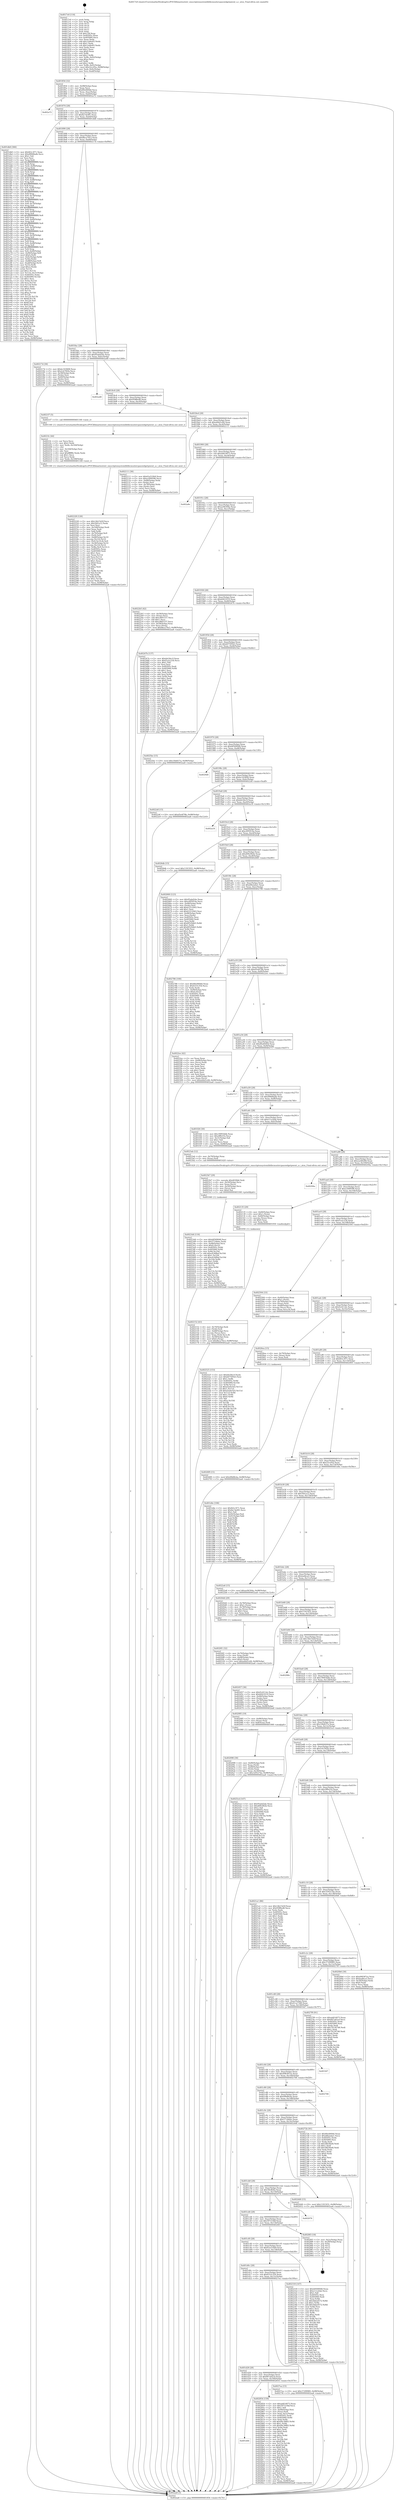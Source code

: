 digraph "0x4017e0" {
  label = "0x4017e0 (/mnt/c/Users/mathe/Desktop/tcc/POCII/binaries/extr_emscriptensystemliblibcmuslsrcpasswdgetpwent_a.c_atou_Final-ollvm.out::main(0))"
  labelloc = "t"
  node[shape=record]

  Entry [label="",width=0.3,height=0.3,shape=circle,fillcolor=black,style=filled]
  "0x401854" [label="{
     0x401854 [32]\l
     | [instrs]\l
     &nbsp;&nbsp;0x401854 \<+6\>: mov -0x98(%rbp),%eax\l
     &nbsp;&nbsp;0x40185a \<+2\>: mov %eax,%ecx\l
     &nbsp;&nbsp;0x40185c \<+6\>: sub $0x80e060b6,%ecx\l
     &nbsp;&nbsp;0x401862 \<+6\>: mov %eax,-0xac(%rbp)\l
     &nbsp;&nbsp;0x401868 \<+6\>: mov %ecx,-0xb0(%rbp)\l
     &nbsp;&nbsp;0x40186e \<+6\>: je 0000000000402a72 \<main+0x1292\>\l
  }"]
  "0x402a72" [label="{
     0x402a72\l
  }", style=dashed]
  "0x401874" [label="{
     0x401874 [28]\l
     | [instrs]\l
     &nbsp;&nbsp;0x401874 \<+5\>: jmp 0000000000401879 \<main+0x99\>\l
     &nbsp;&nbsp;0x401879 \<+6\>: mov -0xac(%rbp),%eax\l
     &nbsp;&nbsp;0x40187f \<+5\>: sub $0x8a7de9f1,%eax\l
     &nbsp;&nbsp;0x401884 \<+6\>: mov %eax,-0xb4(%rbp)\l
     &nbsp;&nbsp;0x40188a \<+6\>: je 0000000000401db8 \<main+0x5d8\>\l
  }"]
  Exit [label="",width=0.3,height=0.3,shape=circle,fillcolor=black,style=filled,peripheries=2]
  "0x401db8" [label="{
     0x401db8 [366]\l
     | [instrs]\l
     &nbsp;&nbsp;0x401db8 \<+5\>: mov $0xfb5c3f71,%eax\l
     &nbsp;&nbsp;0x401dbd \<+5\>: mov $0xd9848adb,%ecx\l
     &nbsp;&nbsp;0x401dc2 \<+2\>: mov $0x1,%dl\l
     &nbsp;&nbsp;0x401dc4 \<+2\>: xor %esi,%esi\l
     &nbsp;&nbsp;0x401dc6 \<+3\>: mov %rsp,%rdi\l
     &nbsp;&nbsp;0x401dc9 \<+4\>: add $0xfffffffffffffff0,%rdi\l
     &nbsp;&nbsp;0x401dcd \<+3\>: mov %rdi,%rsp\l
     &nbsp;&nbsp;0x401dd0 \<+7\>: mov %rdi,-0x90(%rbp)\l
     &nbsp;&nbsp;0x401dd7 \<+3\>: mov %rsp,%rdi\l
     &nbsp;&nbsp;0x401dda \<+4\>: add $0xfffffffffffffff0,%rdi\l
     &nbsp;&nbsp;0x401dde \<+3\>: mov %rdi,%rsp\l
     &nbsp;&nbsp;0x401de1 \<+3\>: mov %rsp,%r8\l
     &nbsp;&nbsp;0x401de4 \<+4\>: add $0xfffffffffffffff0,%r8\l
     &nbsp;&nbsp;0x401de8 \<+3\>: mov %r8,%rsp\l
     &nbsp;&nbsp;0x401deb \<+7\>: mov %r8,-0x88(%rbp)\l
     &nbsp;&nbsp;0x401df2 \<+3\>: mov %rsp,%r8\l
     &nbsp;&nbsp;0x401df5 \<+4\>: add $0xfffffffffffffff0,%r8\l
     &nbsp;&nbsp;0x401df9 \<+3\>: mov %r8,%rsp\l
     &nbsp;&nbsp;0x401dfc \<+4\>: mov %r8,-0x80(%rbp)\l
     &nbsp;&nbsp;0x401e00 \<+3\>: mov %rsp,%r8\l
     &nbsp;&nbsp;0x401e03 \<+4\>: add $0xfffffffffffffff0,%r8\l
     &nbsp;&nbsp;0x401e07 \<+3\>: mov %r8,%rsp\l
     &nbsp;&nbsp;0x401e0a \<+4\>: mov %r8,-0x78(%rbp)\l
     &nbsp;&nbsp;0x401e0e \<+3\>: mov %rsp,%r8\l
     &nbsp;&nbsp;0x401e11 \<+4\>: add $0xfffffffffffffff0,%r8\l
     &nbsp;&nbsp;0x401e15 \<+3\>: mov %r8,%rsp\l
     &nbsp;&nbsp;0x401e18 \<+4\>: mov %r8,-0x70(%rbp)\l
     &nbsp;&nbsp;0x401e1c \<+3\>: mov %rsp,%r8\l
     &nbsp;&nbsp;0x401e1f \<+4\>: add $0xfffffffffffffff0,%r8\l
     &nbsp;&nbsp;0x401e23 \<+3\>: mov %r8,%rsp\l
     &nbsp;&nbsp;0x401e26 \<+4\>: mov %r8,-0x68(%rbp)\l
     &nbsp;&nbsp;0x401e2a \<+3\>: mov %rsp,%r8\l
     &nbsp;&nbsp;0x401e2d \<+4\>: add $0xfffffffffffffff0,%r8\l
     &nbsp;&nbsp;0x401e31 \<+3\>: mov %r8,%rsp\l
     &nbsp;&nbsp;0x401e34 \<+4\>: mov %r8,-0x60(%rbp)\l
     &nbsp;&nbsp;0x401e38 \<+3\>: mov %rsp,%r8\l
     &nbsp;&nbsp;0x401e3b \<+4\>: add $0xfffffffffffffff0,%r8\l
     &nbsp;&nbsp;0x401e3f \<+3\>: mov %r8,%rsp\l
     &nbsp;&nbsp;0x401e42 \<+4\>: mov %r8,-0x58(%rbp)\l
     &nbsp;&nbsp;0x401e46 \<+3\>: mov %rsp,%r8\l
     &nbsp;&nbsp;0x401e49 \<+4\>: add $0xfffffffffffffff0,%r8\l
     &nbsp;&nbsp;0x401e4d \<+3\>: mov %r8,%rsp\l
     &nbsp;&nbsp;0x401e50 \<+4\>: mov %r8,-0x50(%rbp)\l
     &nbsp;&nbsp;0x401e54 \<+3\>: mov %rsp,%r8\l
     &nbsp;&nbsp;0x401e57 \<+4\>: add $0xfffffffffffffff0,%r8\l
     &nbsp;&nbsp;0x401e5b \<+3\>: mov %r8,%rsp\l
     &nbsp;&nbsp;0x401e5e \<+4\>: mov %r8,-0x48(%rbp)\l
     &nbsp;&nbsp;0x401e62 \<+3\>: mov %rsp,%r8\l
     &nbsp;&nbsp;0x401e65 \<+4\>: add $0xfffffffffffffff0,%r8\l
     &nbsp;&nbsp;0x401e69 \<+3\>: mov %r8,%rsp\l
     &nbsp;&nbsp;0x401e6c \<+4\>: mov %r8,-0x40(%rbp)\l
     &nbsp;&nbsp;0x401e70 \<+7\>: mov -0x90(%rbp),%r8\l
     &nbsp;&nbsp;0x401e77 \<+7\>: movl $0x0,(%r8)\l
     &nbsp;&nbsp;0x401e7e \<+7\>: mov -0x9c(%rbp),%r9d\l
     &nbsp;&nbsp;0x401e85 \<+3\>: mov %r9d,(%rdi)\l
     &nbsp;&nbsp;0x401e88 \<+7\>: mov -0x88(%rbp),%r8\l
     &nbsp;&nbsp;0x401e8f \<+7\>: mov -0xa8(%rbp),%r10\l
     &nbsp;&nbsp;0x401e96 \<+3\>: mov %r10,(%r8)\l
     &nbsp;&nbsp;0x401e99 \<+3\>: cmpl $0x2,(%rdi)\l
     &nbsp;&nbsp;0x401e9c \<+4\>: setne %r11b\l
     &nbsp;&nbsp;0x401ea0 \<+4\>: and $0x1,%r11b\l
     &nbsp;&nbsp;0x401ea4 \<+4\>: mov %r11b,-0x31(%rbp)\l
     &nbsp;&nbsp;0x401ea8 \<+7\>: mov 0x40505c,%ebx\l
     &nbsp;&nbsp;0x401eaf \<+8\>: mov 0x405060,%r14d\l
     &nbsp;&nbsp;0x401eb7 \<+3\>: sub $0x1,%esi\l
     &nbsp;&nbsp;0x401eba \<+3\>: mov %ebx,%r15d\l
     &nbsp;&nbsp;0x401ebd \<+3\>: add %esi,%r15d\l
     &nbsp;&nbsp;0x401ec0 \<+4\>: imul %r15d,%ebx\l
     &nbsp;&nbsp;0x401ec4 \<+3\>: and $0x1,%ebx\l
     &nbsp;&nbsp;0x401ec7 \<+3\>: cmp $0x0,%ebx\l
     &nbsp;&nbsp;0x401eca \<+4\>: sete %r11b\l
     &nbsp;&nbsp;0x401ece \<+4\>: cmp $0xa,%r14d\l
     &nbsp;&nbsp;0x401ed2 \<+4\>: setl %r12b\l
     &nbsp;&nbsp;0x401ed6 \<+3\>: mov %r11b,%r13b\l
     &nbsp;&nbsp;0x401ed9 \<+4\>: xor $0xff,%r13b\l
     &nbsp;&nbsp;0x401edd \<+3\>: mov %r12b,%sil\l
     &nbsp;&nbsp;0x401ee0 \<+4\>: xor $0xff,%sil\l
     &nbsp;&nbsp;0x401ee4 \<+3\>: xor $0x0,%dl\l
     &nbsp;&nbsp;0x401ee7 \<+3\>: mov %r13b,%dil\l
     &nbsp;&nbsp;0x401eea \<+4\>: and $0x0,%dil\l
     &nbsp;&nbsp;0x401eee \<+3\>: and %dl,%r11b\l
     &nbsp;&nbsp;0x401ef1 \<+3\>: mov %sil,%r8b\l
     &nbsp;&nbsp;0x401ef4 \<+4\>: and $0x0,%r8b\l
     &nbsp;&nbsp;0x401ef8 \<+3\>: and %dl,%r12b\l
     &nbsp;&nbsp;0x401efb \<+3\>: or %r11b,%dil\l
     &nbsp;&nbsp;0x401efe \<+3\>: or %r12b,%r8b\l
     &nbsp;&nbsp;0x401f01 \<+3\>: xor %r8b,%dil\l
     &nbsp;&nbsp;0x401f04 \<+3\>: or %sil,%r13b\l
     &nbsp;&nbsp;0x401f07 \<+4\>: xor $0xff,%r13b\l
     &nbsp;&nbsp;0x401f0b \<+3\>: or $0x0,%dl\l
     &nbsp;&nbsp;0x401f0e \<+3\>: and %dl,%r13b\l
     &nbsp;&nbsp;0x401f11 \<+3\>: or %r13b,%dil\l
     &nbsp;&nbsp;0x401f14 \<+4\>: test $0x1,%dil\l
     &nbsp;&nbsp;0x401f18 \<+3\>: cmovne %ecx,%eax\l
     &nbsp;&nbsp;0x401f1b \<+6\>: mov %eax,-0x98(%rbp)\l
     &nbsp;&nbsp;0x401f21 \<+5\>: jmp 0000000000402aa6 \<main+0x12c6\>\l
  }"]
  "0x401890" [label="{
     0x401890 [28]\l
     | [instrs]\l
     &nbsp;&nbsp;0x401890 \<+5\>: jmp 0000000000401895 \<main+0xb5\>\l
     &nbsp;&nbsp;0x401895 \<+6\>: mov -0xac(%rbp),%eax\l
     &nbsp;&nbsp;0x40189b \<+5\>: sub $0x8bca70e3,%eax\l
     &nbsp;&nbsp;0x4018a0 \<+6\>: mov %eax,-0xb8(%rbp)\l
     &nbsp;&nbsp;0x4018a6 \<+6\>: je 000000000040217d \<main+0x99d\>\l
  }"]
  "0x401d44" [label="{
     0x401d44\l
  }", style=dashed]
  "0x40217d" [label="{
     0x40217d [36]\l
     | [instrs]\l
     &nbsp;&nbsp;0x40217d \<+5\>: mov $0xbc163608,%eax\l
     &nbsp;&nbsp;0x402182 \<+5\>: mov $0x2cb70f2b,%ecx\l
     &nbsp;&nbsp;0x402187 \<+4\>: mov -0x58(%rbp),%rdx\l
     &nbsp;&nbsp;0x40218b \<+2\>: mov (%rdx),%esi\l
     &nbsp;&nbsp;0x40218d \<+4\>: mov -0x60(%rbp),%rdx\l
     &nbsp;&nbsp;0x402191 \<+2\>: cmp (%rdx),%esi\l
     &nbsp;&nbsp;0x402193 \<+3\>: cmovl %ecx,%eax\l
     &nbsp;&nbsp;0x402196 \<+6\>: mov %eax,-0x98(%rbp)\l
     &nbsp;&nbsp;0x40219c \<+5\>: jmp 0000000000402aa6 \<main+0x12c6\>\l
  }"]
  "0x4018ac" [label="{
     0x4018ac [28]\l
     | [instrs]\l
     &nbsp;&nbsp;0x4018ac \<+5\>: jmp 00000000004018b1 \<main+0xd1\>\l
     &nbsp;&nbsp;0x4018b1 \<+6\>: mov -0xac(%rbp),%eax\l
     &nbsp;&nbsp;0x4018b7 \<+5\>: sub $0x95abd2de,%eax\l
     &nbsp;&nbsp;0x4018bc \<+6\>: mov %eax,-0xbc(%rbp)\l
     &nbsp;&nbsp;0x4018c2 \<+6\>: je 0000000000402a48 \<main+0x1268\>\l
  }"]
  "0x402854" [label="{
     0x402854 [159]\l
     | [instrs]\l
     &nbsp;&nbsp;0x402854 \<+5\>: mov $0xab814073,%eax\l
     &nbsp;&nbsp;0x402859 \<+5\>: mov $0x597210bf,%ecx\l
     &nbsp;&nbsp;0x40285e \<+2\>: mov $0x1,%dl\l
     &nbsp;&nbsp;0x402860 \<+7\>: mov -0x90(%rbp),%rsi\l
     &nbsp;&nbsp;0x402867 \<+2\>: mov (%rsi),%edi\l
     &nbsp;&nbsp;0x402869 \<+3\>: mov %edi,-0x2c(%rbp)\l
     &nbsp;&nbsp;0x40286c \<+7\>: mov 0x40505c,%edi\l
     &nbsp;&nbsp;0x402873 \<+8\>: mov 0x405060,%r8d\l
     &nbsp;&nbsp;0x40287b \<+3\>: mov %edi,%r9d\l
     &nbsp;&nbsp;0x40287e \<+7\>: add $0x99c38f83,%r9d\l
     &nbsp;&nbsp;0x402885 \<+4\>: sub $0x1,%r9d\l
     &nbsp;&nbsp;0x402889 \<+7\>: sub $0x99c38f83,%r9d\l
     &nbsp;&nbsp;0x402890 \<+4\>: imul %r9d,%edi\l
     &nbsp;&nbsp;0x402894 \<+3\>: and $0x1,%edi\l
     &nbsp;&nbsp;0x402897 \<+3\>: cmp $0x0,%edi\l
     &nbsp;&nbsp;0x40289a \<+4\>: sete %r10b\l
     &nbsp;&nbsp;0x40289e \<+4\>: cmp $0xa,%r8d\l
     &nbsp;&nbsp;0x4028a2 \<+4\>: setl %r11b\l
     &nbsp;&nbsp;0x4028a6 \<+3\>: mov %r10b,%bl\l
     &nbsp;&nbsp;0x4028a9 \<+3\>: xor $0xff,%bl\l
     &nbsp;&nbsp;0x4028ac \<+3\>: mov %r11b,%r14b\l
     &nbsp;&nbsp;0x4028af \<+4\>: xor $0xff,%r14b\l
     &nbsp;&nbsp;0x4028b3 \<+3\>: xor $0x0,%dl\l
     &nbsp;&nbsp;0x4028b6 \<+3\>: mov %bl,%r15b\l
     &nbsp;&nbsp;0x4028b9 \<+4\>: and $0x0,%r15b\l
     &nbsp;&nbsp;0x4028bd \<+3\>: and %dl,%r10b\l
     &nbsp;&nbsp;0x4028c0 \<+3\>: mov %r14b,%r12b\l
     &nbsp;&nbsp;0x4028c3 \<+4\>: and $0x0,%r12b\l
     &nbsp;&nbsp;0x4028c7 \<+3\>: and %dl,%r11b\l
     &nbsp;&nbsp;0x4028ca \<+3\>: or %r10b,%r15b\l
     &nbsp;&nbsp;0x4028cd \<+3\>: or %r11b,%r12b\l
     &nbsp;&nbsp;0x4028d0 \<+3\>: xor %r12b,%r15b\l
     &nbsp;&nbsp;0x4028d3 \<+3\>: or %r14b,%bl\l
     &nbsp;&nbsp;0x4028d6 \<+3\>: xor $0xff,%bl\l
     &nbsp;&nbsp;0x4028d9 \<+3\>: or $0x0,%dl\l
     &nbsp;&nbsp;0x4028dc \<+2\>: and %dl,%bl\l
     &nbsp;&nbsp;0x4028de \<+3\>: or %bl,%r15b\l
     &nbsp;&nbsp;0x4028e1 \<+4\>: test $0x1,%r15b\l
     &nbsp;&nbsp;0x4028e5 \<+3\>: cmovne %ecx,%eax\l
     &nbsp;&nbsp;0x4028e8 \<+6\>: mov %eax,-0x98(%rbp)\l
     &nbsp;&nbsp;0x4028ee \<+5\>: jmp 0000000000402aa6 \<main+0x12c6\>\l
  }"]
  "0x402a48" [label="{
     0x402a48\l
  }", style=dashed]
  "0x4018c8" [label="{
     0x4018c8 [28]\l
     | [instrs]\l
     &nbsp;&nbsp;0x4018c8 \<+5\>: jmp 00000000004018cd \<main+0xed\>\l
     &nbsp;&nbsp;0x4018cd \<+6\>: mov -0xac(%rbp),%eax\l
     &nbsp;&nbsp;0x4018d3 \<+5\>: sub $0x95ff8ed8,%eax\l
     &nbsp;&nbsp;0x4018d8 \<+6\>: mov %eax,-0xc0(%rbp)\l
     &nbsp;&nbsp;0x4018de \<+6\>: je 00000000004021f7 \<main+0xa17\>\l
  }"]
  "0x401d28" [label="{
     0x401d28 [28]\l
     | [instrs]\l
     &nbsp;&nbsp;0x401d28 \<+5\>: jmp 0000000000401d2d \<main+0x54d\>\l
     &nbsp;&nbsp;0x401d2d \<+6\>: mov -0xac(%rbp),%eax\l
     &nbsp;&nbsp;0x401d33 \<+5\>: sub $0x667a62cd,%eax\l
     &nbsp;&nbsp;0x401d38 \<+6\>: mov %eax,-0x160(%rbp)\l
     &nbsp;&nbsp;0x401d3e \<+6\>: je 0000000000402854 \<main+0x1074\>\l
  }"]
  "0x4021f7" [label="{
     0x4021f7 [5]\l
     | [instrs]\l
     &nbsp;&nbsp;0x4021f7 \<+5\>: call 0000000000401160 \<next_i\>\l
     | [calls]\l
     &nbsp;&nbsp;0x401160 \{1\} (/mnt/c/Users/mathe/Desktop/tcc/POCII/binaries/extr_emscriptensystemliblibcmuslsrcpasswdgetpwent_a.c_atou_Final-ollvm.out::next_i)\l
  }"]
  "0x4018e4" [label="{
     0x4018e4 [28]\l
     | [instrs]\l
     &nbsp;&nbsp;0x4018e4 \<+5\>: jmp 00000000004018e9 \<main+0x109\>\l
     &nbsp;&nbsp;0x4018e9 \<+6\>: mov -0xac(%rbp),%eax\l
     &nbsp;&nbsp;0x4018ef \<+5\>: sub $0xa44d1e44,%eax\l
     &nbsp;&nbsp;0x4018f4 \<+6\>: mov %eax,-0xc4(%rbp)\l
     &nbsp;&nbsp;0x4018fa \<+6\>: je 0000000000402111 \<main+0x931\>\l
  }"]
  "0x4027ea" [label="{
     0x4027ea [15]\l
     | [instrs]\l
     &nbsp;&nbsp;0x4027ea \<+10\>: movl $0x37299985,-0x98(%rbp)\l
     &nbsp;&nbsp;0x4027f4 \<+5\>: jmp 0000000000402aa6 \<main+0x12c6\>\l
  }"]
  "0x402111" [label="{
     0x402111 [36]\l
     | [instrs]\l
     &nbsp;&nbsp;0x402111 \<+5\>: mov $0x62a510b9,%eax\l
     &nbsp;&nbsp;0x402116 \<+5\>: mov $0xec699596,%ecx\l
     &nbsp;&nbsp;0x40211b \<+4\>: mov -0x68(%rbp),%rdx\l
     &nbsp;&nbsp;0x40211f \<+2\>: mov (%rdx),%esi\l
     &nbsp;&nbsp;0x402121 \<+4\>: mov -0x78(%rbp),%rdx\l
     &nbsp;&nbsp;0x402125 \<+2\>: cmp (%rdx),%esi\l
     &nbsp;&nbsp;0x402127 \<+3\>: cmovl %ecx,%eax\l
     &nbsp;&nbsp;0x40212a \<+6\>: mov %eax,-0x98(%rbp)\l
     &nbsp;&nbsp;0x402130 \<+5\>: jmp 0000000000402aa6 \<main+0x12c6\>\l
  }"]
  "0x401900" [label="{
     0x401900 [28]\l
     | [instrs]\l
     &nbsp;&nbsp;0x401900 \<+5\>: jmp 0000000000401905 \<main+0x125\>\l
     &nbsp;&nbsp;0x401905 \<+6\>: mov -0xac(%rbp),%eax\l
     &nbsp;&nbsp;0x40190b \<+5\>: sub $0xab814073,%eax\l
     &nbsp;&nbsp;0x401910 \<+6\>: mov %eax,-0xc8(%rbp)\l
     &nbsp;&nbsp;0x401916 \<+6\>: je 0000000000402a8e \<main+0x12ae\>\l
  }"]
  "0x4026f9" [label="{
     0x4026f9 [15]\l
     | [instrs]\l
     &nbsp;&nbsp;0x4026f9 \<+10\>: movl $0x49bf8cba,-0x98(%rbp)\l
     &nbsp;&nbsp;0x402703 \<+5\>: jmp 0000000000402aa6 \<main+0x12c6\>\l
  }"]
  "0x402a8e" [label="{
     0x402a8e\l
  }", style=dashed]
  "0x40191c" [label="{
     0x40191c [28]\l
     | [instrs]\l
     &nbsp;&nbsp;0x40191c \<+5\>: jmp 0000000000401921 \<main+0x141\>\l
     &nbsp;&nbsp;0x401921 \<+6\>: mov -0xac(%rbp),%eax\l
     &nbsp;&nbsp;0x401927 \<+5\>: sub $0xae94304a,%eax\l
     &nbsp;&nbsp;0x40192c \<+6\>: mov %eax,-0xcc(%rbp)\l
     &nbsp;&nbsp;0x401932 \<+6\>: je 00000000004022b5 \<main+0xad5\>\l
  }"]
  "0x402525" [label="{
     0x402525 [153]\l
     | [instrs]\l
     &nbsp;&nbsp;0x402525 \<+5\>: mov $0xbfe56e1f,%edx\l
     &nbsp;&nbsp;0x40252a \<+5\>: mov $0xb07595b3,%esi\l
     &nbsp;&nbsp;0x40252f \<+3\>: mov $0x1,%r8b\l
     &nbsp;&nbsp;0x402532 \<+8\>: mov 0x40505c,%r9d\l
     &nbsp;&nbsp;0x40253a \<+8\>: mov 0x405060,%r10d\l
     &nbsp;&nbsp;0x402542 \<+3\>: mov %r9d,%r11d\l
     &nbsp;&nbsp;0x402545 \<+7\>: sub $0xd3a0e5d3,%r11d\l
     &nbsp;&nbsp;0x40254c \<+4\>: sub $0x1,%r11d\l
     &nbsp;&nbsp;0x402550 \<+7\>: add $0xd3a0e5d3,%r11d\l
     &nbsp;&nbsp;0x402557 \<+4\>: imul %r11d,%r9d\l
     &nbsp;&nbsp;0x40255b \<+4\>: and $0x1,%r9d\l
     &nbsp;&nbsp;0x40255f \<+4\>: cmp $0x0,%r9d\l
     &nbsp;&nbsp;0x402563 \<+3\>: sete %bl\l
     &nbsp;&nbsp;0x402566 \<+4\>: cmp $0xa,%r10d\l
     &nbsp;&nbsp;0x40256a \<+4\>: setl %r14b\l
     &nbsp;&nbsp;0x40256e \<+3\>: mov %bl,%r15b\l
     &nbsp;&nbsp;0x402571 \<+4\>: xor $0xff,%r15b\l
     &nbsp;&nbsp;0x402575 \<+3\>: mov %r14b,%r12b\l
     &nbsp;&nbsp;0x402578 \<+4\>: xor $0xff,%r12b\l
     &nbsp;&nbsp;0x40257c \<+4\>: xor $0x0,%r8b\l
     &nbsp;&nbsp;0x402580 \<+3\>: mov %r15b,%r13b\l
     &nbsp;&nbsp;0x402583 \<+4\>: and $0x0,%r13b\l
     &nbsp;&nbsp;0x402587 \<+3\>: and %r8b,%bl\l
     &nbsp;&nbsp;0x40258a \<+3\>: mov %r12b,%al\l
     &nbsp;&nbsp;0x40258d \<+2\>: and $0x0,%al\l
     &nbsp;&nbsp;0x40258f \<+3\>: and %r8b,%r14b\l
     &nbsp;&nbsp;0x402592 \<+3\>: or %bl,%r13b\l
     &nbsp;&nbsp;0x402595 \<+3\>: or %r14b,%al\l
     &nbsp;&nbsp;0x402598 \<+3\>: xor %al,%r13b\l
     &nbsp;&nbsp;0x40259b \<+3\>: or %r12b,%r15b\l
     &nbsp;&nbsp;0x40259e \<+4\>: xor $0xff,%r15b\l
     &nbsp;&nbsp;0x4025a2 \<+4\>: or $0x0,%r8b\l
     &nbsp;&nbsp;0x4025a6 \<+3\>: and %r8b,%r15b\l
     &nbsp;&nbsp;0x4025a9 \<+3\>: or %r15b,%r13b\l
     &nbsp;&nbsp;0x4025ac \<+4\>: test $0x1,%r13b\l
     &nbsp;&nbsp;0x4025b0 \<+3\>: cmovne %esi,%edx\l
     &nbsp;&nbsp;0x4025b3 \<+6\>: mov %edx,-0x98(%rbp)\l
     &nbsp;&nbsp;0x4025b9 \<+5\>: jmp 0000000000402aa6 \<main+0x12c6\>\l
  }"]
  "0x4022b5" [label="{
     0x4022b5 [42]\l
     | [instrs]\l
     &nbsp;&nbsp;0x4022b5 \<+4\>: mov -0x58(%rbp),%rax\l
     &nbsp;&nbsp;0x4022b9 \<+2\>: mov (%rax),%ecx\l
     &nbsp;&nbsp;0x4022bb \<+6\>: add $0xcf665337,%ecx\l
     &nbsp;&nbsp;0x4022c1 \<+3\>: add $0x1,%ecx\l
     &nbsp;&nbsp;0x4022c4 \<+6\>: sub $0xcf665337,%ecx\l
     &nbsp;&nbsp;0x4022ca \<+4\>: mov -0x58(%rbp),%rax\l
     &nbsp;&nbsp;0x4022ce \<+2\>: mov %ecx,(%rax)\l
     &nbsp;&nbsp;0x4022d0 \<+10\>: movl $0x8bca70e3,-0x98(%rbp)\l
     &nbsp;&nbsp;0x4022da \<+5\>: jmp 0000000000402aa6 \<main+0x12c6\>\l
  }"]
  "0x401938" [label="{
     0x401938 [28]\l
     | [instrs]\l
     &nbsp;&nbsp;0x401938 \<+5\>: jmp 000000000040193d \<main+0x15d\>\l
     &nbsp;&nbsp;0x40193d \<+6\>: mov -0xac(%rbp),%eax\l
     &nbsp;&nbsp;0x401943 \<+5\>: sub $0xb041f219,%eax\l
     &nbsp;&nbsp;0x401948 \<+6\>: mov %eax,-0xd0(%rbp)\l
     &nbsp;&nbsp;0x40194e \<+6\>: je 000000000040247b \<main+0xc9b\>\l
  }"]
  "0x4023d4" [label="{
     0x4023d4 [116]\l
     | [instrs]\l
     &nbsp;&nbsp;0x4023d4 \<+5\>: mov $0xb8569048,%esi\l
     &nbsp;&nbsp;0x4023d9 \<+5\>: mov $0x5714bfac,%edx\l
     &nbsp;&nbsp;0x4023de \<+4\>: mov -0x48(%rbp),%rcx\l
     &nbsp;&nbsp;0x4023e2 \<+6\>: movl $0x0,(%rcx)\l
     &nbsp;&nbsp;0x4023e8 \<+8\>: mov 0x40505c,%r8d\l
     &nbsp;&nbsp;0x4023f0 \<+8\>: mov 0x405060,%r9d\l
     &nbsp;&nbsp;0x4023f8 \<+3\>: mov %r8d,%r10d\l
     &nbsp;&nbsp;0x4023fb \<+7\>: add $0xe434f8af,%r10d\l
     &nbsp;&nbsp;0x402402 \<+4\>: sub $0x1,%r10d\l
     &nbsp;&nbsp;0x402406 \<+7\>: sub $0xe434f8af,%r10d\l
     &nbsp;&nbsp;0x40240d \<+4\>: imul %r10d,%r8d\l
     &nbsp;&nbsp;0x402411 \<+4\>: and $0x1,%r8d\l
     &nbsp;&nbsp;0x402415 \<+4\>: cmp $0x0,%r8d\l
     &nbsp;&nbsp;0x402419 \<+4\>: sete %r11b\l
     &nbsp;&nbsp;0x40241d \<+4\>: cmp $0xa,%r9d\l
     &nbsp;&nbsp;0x402421 \<+3\>: setl %bl\l
     &nbsp;&nbsp;0x402424 \<+3\>: mov %r11b,%r14b\l
     &nbsp;&nbsp;0x402427 \<+3\>: and %bl,%r14b\l
     &nbsp;&nbsp;0x40242a \<+3\>: xor %bl,%r11b\l
     &nbsp;&nbsp;0x40242d \<+3\>: or %r11b,%r14b\l
     &nbsp;&nbsp;0x402430 \<+4\>: test $0x1,%r14b\l
     &nbsp;&nbsp;0x402434 \<+3\>: cmovne %edx,%esi\l
     &nbsp;&nbsp;0x402437 \<+6\>: mov %esi,-0x98(%rbp)\l
     &nbsp;&nbsp;0x40243d \<+6\>: mov %eax,-0x16c(%rbp)\l
     &nbsp;&nbsp;0x402443 \<+5\>: jmp 0000000000402aa6 \<main+0x12c6\>\l
  }"]
  "0x40247b" [label="{
     0x40247b [137]\l
     | [instrs]\l
     &nbsp;&nbsp;0x40247b \<+5\>: mov $0xbfe56e1f,%eax\l
     &nbsp;&nbsp;0x402480 \<+5\>: mov $0xf1a2c234,%ecx\l
     &nbsp;&nbsp;0x402485 \<+2\>: mov $0x1,%dl\l
     &nbsp;&nbsp;0x402487 \<+2\>: xor %esi,%esi\l
     &nbsp;&nbsp;0x402489 \<+7\>: mov 0x40505c,%edi\l
     &nbsp;&nbsp;0x402490 \<+8\>: mov 0x405060,%r8d\l
     &nbsp;&nbsp;0x402498 \<+3\>: sub $0x1,%esi\l
     &nbsp;&nbsp;0x40249b \<+3\>: mov %edi,%r9d\l
     &nbsp;&nbsp;0x40249e \<+3\>: add %esi,%r9d\l
     &nbsp;&nbsp;0x4024a1 \<+4\>: imul %r9d,%edi\l
     &nbsp;&nbsp;0x4024a5 \<+3\>: and $0x1,%edi\l
     &nbsp;&nbsp;0x4024a8 \<+3\>: cmp $0x0,%edi\l
     &nbsp;&nbsp;0x4024ab \<+4\>: sete %r10b\l
     &nbsp;&nbsp;0x4024af \<+4\>: cmp $0xa,%r8d\l
     &nbsp;&nbsp;0x4024b3 \<+4\>: setl %r11b\l
     &nbsp;&nbsp;0x4024b7 \<+3\>: mov %r10b,%bl\l
     &nbsp;&nbsp;0x4024ba \<+3\>: xor $0xff,%bl\l
     &nbsp;&nbsp;0x4024bd \<+3\>: mov %r11b,%r14b\l
     &nbsp;&nbsp;0x4024c0 \<+4\>: xor $0xff,%r14b\l
     &nbsp;&nbsp;0x4024c4 \<+3\>: xor $0x0,%dl\l
     &nbsp;&nbsp;0x4024c7 \<+3\>: mov %bl,%r15b\l
     &nbsp;&nbsp;0x4024ca \<+4\>: and $0x0,%r15b\l
     &nbsp;&nbsp;0x4024ce \<+3\>: and %dl,%r10b\l
     &nbsp;&nbsp;0x4024d1 \<+3\>: mov %r14b,%r12b\l
     &nbsp;&nbsp;0x4024d4 \<+4\>: and $0x0,%r12b\l
     &nbsp;&nbsp;0x4024d8 \<+3\>: and %dl,%r11b\l
     &nbsp;&nbsp;0x4024db \<+3\>: or %r10b,%r15b\l
     &nbsp;&nbsp;0x4024de \<+3\>: or %r11b,%r12b\l
     &nbsp;&nbsp;0x4024e1 \<+3\>: xor %r12b,%r15b\l
     &nbsp;&nbsp;0x4024e4 \<+3\>: or %r14b,%bl\l
     &nbsp;&nbsp;0x4024e7 \<+3\>: xor $0xff,%bl\l
     &nbsp;&nbsp;0x4024ea \<+3\>: or $0x0,%dl\l
     &nbsp;&nbsp;0x4024ed \<+2\>: and %dl,%bl\l
     &nbsp;&nbsp;0x4024ef \<+3\>: or %bl,%r15b\l
     &nbsp;&nbsp;0x4024f2 \<+4\>: test $0x1,%r15b\l
     &nbsp;&nbsp;0x4024f6 \<+3\>: cmovne %ecx,%eax\l
     &nbsp;&nbsp;0x4024f9 \<+6\>: mov %eax,-0x98(%rbp)\l
     &nbsp;&nbsp;0x4024ff \<+5\>: jmp 0000000000402aa6 \<main+0x12c6\>\l
  }"]
  "0x401954" [label="{
     0x401954 [28]\l
     | [instrs]\l
     &nbsp;&nbsp;0x401954 \<+5\>: jmp 0000000000401959 \<main+0x179\>\l
     &nbsp;&nbsp;0x401959 \<+6\>: mov -0xac(%rbp),%eax\l
     &nbsp;&nbsp;0x40195f \<+5\>: sub $0xb07595b3,%eax\l
     &nbsp;&nbsp;0x401964 \<+6\>: mov %eax,-0xd4(%rbp)\l
     &nbsp;&nbsp;0x40196a \<+6\>: je 00000000004025be \<main+0xdde\>\l
  }"]
  "0x4023b7" [label="{
     0x4023b7 [29]\l
     | [instrs]\l
     &nbsp;&nbsp;0x4023b7 \<+10\>: movabs $0x4030b6,%rdi\l
     &nbsp;&nbsp;0x4023c1 \<+4\>: mov -0x50(%rbp),%rcx\l
     &nbsp;&nbsp;0x4023c5 \<+2\>: mov %eax,(%rcx)\l
     &nbsp;&nbsp;0x4023c7 \<+4\>: mov -0x50(%rbp),%rcx\l
     &nbsp;&nbsp;0x4023cb \<+2\>: mov (%rcx),%esi\l
     &nbsp;&nbsp;0x4023cd \<+2\>: mov $0x0,%al\l
     &nbsp;&nbsp;0x4023cf \<+5\>: call 0000000000401040 \<printf@plt\>\l
     | [calls]\l
     &nbsp;&nbsp;0x401040 \{1\} (unknown)\l
  }"]
  "0x4025be" [label="{
     0x4025be [15]\l
     | [instrs]\l
     &nbsp;&nbsp;0x4025be \<+10\>: movl $0x1f4d637a,-0x98(%rbp)\l
     &nbsp;&nbsp;0x4025c8 \<+5\>: jmp 0000000000402aa6 \<main+0x12c6\>\l
  }"]
  "0x401970" [label="{
     0x401970 [28]\l
     | [instrs]\l
     &nbsp;&nbsp;0x401970 \<+5\>: jmp 0000000000401975 \<main+0x195\>\l
     &nbsp;&nbsp;0x401975 \<+6\>: mov -0xac(%rbp),%eax\l
     &nbsp;&nbsp;0x40197b \<+5\>: sub $0xb8569048,%eax\l
     &nbsp;&nbsp;0x401980 \<+6\>: mov %eax,-0xd8(%rbp)\l
     &nbsp;&nbsp;0x401986 \<+6\>: je 00000000004029d0 \<main+0x11f0\>\l
  }"]
  "0x401d0c" [label="{
     0x401d0c [28]\l
     | [instrs]\l
     &nbsp;&nbsp;0x401d0c \<+5\>: jmp 0000000000401d11 \<main+0x531\>\l
     &nbsp;&nbsp;0x401d11 \<+6\>: mov -0xac(%rbp),%eax\l
     &nbsp;&nbsp;0x401d17 \<+5\>: sub $0x631fc354,%eax\l
     &nbsp;&nbsp;0x401d1c \<+6\>: mov %eax,-0x15c(%rbp)\l
     &nbsp;&nbsp;0x401d22 \<+6\>: je 00000000004027ea \<main+0x100a\>\l
  }"]
  "0x4029d0" [label="{
     0x4029d0\l
  }", style=dashed]
  "0x40198c" [label="{
     0x40198c [28]\l
     | [instrs]\l
     &nbsp;&nbsp;0x40198c \<+5\>: jmp 0000000000401991 \<main+0x1b1\>\l
     &nbsp;&nbsp;0x401991 \<+6\>: mov -0xac(%rbp),%eax\l
     &nbsp;&nbsp;0x401997 \<+5\>: sub $0xbc163608,%eax\l
     &nbsp;&nbsp;0x40199c \<+6\>: mov %eax,-0xdc(%rbp)\l
     &nbsp;&nbsp;0x4019a2 \<+6\>: je 00000000004022df \<main+0xaff\>\l
  }"]
  "0x402318" [label="{
     0x402318 [147]\l
     | [instrs]\l
     &nbsp;&nbsp;0x402318 \<+5\>: mov $0xb8569048,%eax\l
     &nbsp;&nbsp;0x40231d \<+5\>: mov $0xe11e2fab,%ecx\l
     &nbsp;&nbsp;0x402322 \<+2\>: mov $0x1,%dl\l
     &nbsp;&nbsp;0x402324 \<+7\>: mov 0x40505c,%esi\l
     &nbsp;&nbsp;0x40232b \<+7\>: mov 0x405060,%edi\l
     &nbsp;&nbsp;0x402332 \<+3\>: mov %esi,%r8d\l
     &nbsp;&nbsp;0x402335 \<+7\>: sub $0x5bbed572,%r8d\l
     &nbsp;&nbsp;0x40233c \<+4\>: sub $0x1,%r8d\l
     &nbsp;&nbsp;0x402340 \<+7\>: add $0x5bbed572,%r8d\l
     &nbsp;&nbsp;0x402347 \<+4\>: imul %r8d,%esi\l
     &nbsp;&nbsp;0x40234b \<+3\>: and $0x1,%esi\l
     &nbsp;&nbsp;0x40234e \<+3\>: cmp $0x0,%esi\l
     &nbsp;&nbsp;0x402351 \<+4\>: sete %r9b\l
     &nbsp;&nbsp;0x402355 \<+3\>: cmp $0xa,%edi\l
     &nbsp;&nbsp;0x402358 \<+4\>: setl %r10b\l
     &nbsp;&nbsp;0x40235c \<+3\>: mov %r9b,%r11b\l
     &nbsp;&nbsp;0x40235f \<+4\>: xor $0xff,%r11b\l
     &nbsp;&nbsp;0x402363 \<+3\>: mov %r10b,%bl\l
     &nbsp;&nbsp;0x402366 \<+3\>: xor $0xff,%bl\l
     &nbsp;&nbsp;0x402369 \<+3\>: xor $0x0,%dl\l
     &nbsp;&nbsp;0x40236c \<+3\>: mov %r11b,%r14b\l
     &nbsp;&nbsp;0x40236f \<+4\>: and $0x0,%r14b\l
     &nbsp;&nbsp;0x402373 \<+3\>: and %dl,%r9b\l
     &nbsp;&nbsp;0x402376 \<+3\>: mov %bl,%r15b\l
     &nbsp;&nbsp;0x402379 \<+4\>: and $0x0,%r15b\l
     &nbsp;&nbsp;0x40237d \<+3\>: and %dl,%r10b\l
     &nbsp;&nbsp;0x402380 \<+3\>: or %r9b,%r14b\l
     &nbsp;&nbsp;0x402383 \<+3\>: or %r10b,%r15b\l
     &nbsp;&nbsp;0x402386 \<+3\>: xor %r15b,%r14b\l
     &nbsp;&nbsp;0x402389 \<+3\>: or %bl,%r11b\l
     &nbsp;&nbsp;0x40238c \<+4\>: xor $0xff,%r11b\l
     &nbsp;&nbsp;0x402390 \<+3\>: or $0x0,%dl\l
     &nbsp;&nbsp;0x402393 \<+3\>: and %dl,%r11b\l
     &nbsp;&nbsp;0x402396 \<+3\>: or %r11b,%r14b\l
     &nbsp;&nbsp;0x402399 \<+4\>: test $0x1,%r14b\l
     &nbsp;&nbsp;0x40239d \<+3\>: cmovne %ecx,%eax\l
     &nbsp;&nbsp;0x4023a0 \<+6\>: mov %eax,-0x98(%rbp)\l
     &nbsp;&nbsp;0x4023a6 \<+5\>: jmp 0000000000402aa6 \<main+0x12c6\>\l
  }"]
  "0x4022df" [label="{
     0x4022df [15]\l
     | [instrs]\l
     &nbsp;&nbsp;0x4022df \<+10\>: movl $0xd5e4f78b,-0x98(%rbp)\l
     &nbsp;&nbsp;0x4022e9 \<+5\>: jmp 0000000000402aa6 \<main+0x12c6\>\l
  }"]
  "0x4019a8" [label="{
     0x4019a8 [28]\l
     | [instrs]\l
     &nbsp;&nbsp;0x4019a8 \<+5\>: jmp 00000000004019ad \<main+0x1cd\>\l
     &nbsp;&nbsp;0x4019ad \<+6\>: mov -0xac(%rbp),%eax\l
     &nbsp;&nbsp;0x4019b3 \<+5\>: sub $0xbfe56e1f,%eax\l
     &nbsp;&nbsp;0x4019b8 \<+6\>: mov %eax,-0xe0(%rbp)\l
     &nbsp;&nbsp;0x4019be \<+6\>: je 0000000000402a18 \<main+0x1238\>\l
  }"]
  "0x401cf0" [label="{
     0x401cf0 [28]\l
     | [instrs]\l
     &nbsp;&nbsp;0x401cf0 \<+5\>: jmp 0000000000401cf5 \<main+0x515\>\l
     &nbsp;&nbsp;0x401cf5 \<+6\>: mov -0xac(%rbp),%eax\l
     &nbsp;&nbsp;0x401cfb \<+5\>: sub $0x62a510b9,%eax\l
     &nbsp;&nbsp;0x401d00 \<+6\>: mov %eax,-0x158(%rbp)\l
     &nbsp;&nbsp;0x401d06 \<+6\>: je 0000000000402318 \<main+0xb38\>\l
  }"]
  "0x402a18" [label="{
     0x402a18\l
  }", style=dashed]
  "0x4019c4" [label="{
     0x4019c4 [28]\l
     | [instrs]\l
     &nbsp;&nbsp;0x4019c4 \<+5\>: jmp 00000000004019c9 \<main+0x1e9\>\l
     &nbsp;&nbsp;0x4019c9 \<+6\>: mov -0xac(%rbp),%eax\l
     &nbsp;&nbsp;0x4019cf \<+5\>: sub $0xc695914a,%eax\l
     &nbsp;&nbsp;0x4019d4 \<+6\>: mov %eax,-0xe4(%rbp)\l
     &nbsp;&nbsp;0x4019da \<+6\>: je 00000000004026db \<main+0xefb\>\l
  }"]
  "0x4028f3" [label="{
     0x4028f3 [18]\l
     | [instrs]\l
     &nbsp;&nbsp;0x4028f3 \<+3\>: mov -0x2c(%rbp),%eax\l
     &nbsp;&nbsp;0x4028f6 \<+4\>: lea -0x28(%rbp),%rsp\l
     &nbsp;&nbsp;0x4028fa \<+1\>: pop %rbx\l
     &nbsp;&nbsp;0x4028fb \<+2\>: pop %r12\l
     &nbsp;&nbsp;0x4028fd \<+2\>: pop %r13\l
     &nbsp;&nbsp;0x4028ff \<+2\>: pop %r14\l
     &nbsp;&nbsp;0x402901 \<+2\>: pop %r15\l
     &nbsp;&nbsp;0x402903 \<+1\>: pop %rbp\l
     &nbsp;&nbsp;0x402904 \<+1\>: ret\l
  }"]
  "0x4026db" [label="{
     0x4026db [15]\l
     | [instrs]\l
     &nbsp;&nbsp;0x4026db \<+10\>: movl $0x11915f31,-0x98(%rbp)\l
     &nbsp;&nbsp;0x4026e5 \<+5\>: jmp 0000000000402aa6 \<main+0x12c6\>\l
  }"]
  "0x4019e0" [label="{
     0x4019e0 [28]\l
     | [instrs]\l
     &nbsp;&nbsp;0x4019e0 \<+5\>: jmp 00000000004019e5 \<main+0x205\>\l
     &nbsp;&nbsp;0x4019e5 \<+6\>: mov -0xac(%rbp),%eax\l
     &nbsp;&nbsp;0x4019eb \<+5\>: sub $0xd09c062b,%eax\l
     &nbsp;&nbsp;0x4019f0 \<+6\>: mov %eax,-0xe8(%rbp)\l
     &nbsp;&nbsp;0x4019f6 \<+6\>: je 0000000000402660 \<main+0xe80\>\l
  }"]
  "0x401cd4" [label="{
     0x401cd4 [28]\l
     | [instrs]\l
     &nbsp;&nbsp;0x401cd4 \<+5\>: jmp 0000000000401cd9 \<main+0x4f9\>\l
     &nbsp;&nbsp;0x401cd9 \<+6\>: mov -0xac(%rbp),%eax\l
     &nbsp;&nbsp;0x401cdf \<+5\>: sub $0x597210bf,%eax\l
     &nbsp;&nbsp;0x401ce4 \<+6\>: mov %eax,-0x154(%rbp)\l
     &nbsp;&nbsp;0x401cea \<+6\>: je 00000000004028f3 \<main+0x1113\>\l
  }"]
  "0x402660" [label="{
     0x402660 [123]\l
     | [instrs]\l
     &nbsp;&nbsp;0x402660 \<+5\>: mov $0x95abd2de,%eax\l
     &nbsp;&nbsp;0x402665 \<+5\>: mov $0xc695914a,%ecx\l
     &nbsp;&nbsp;0x40266a \<+4\>: mov -0x48(%rbp),%rdx\l
     &nbsp;&nbsp;0x40266e \<+2\>: mov (%rdx),%esi\l
     &nbsp;&nbsp;0x402670 \<+6\>: add $0xb3312043,%esi\l
     &nbsp;&nbsp;0x402676 \<+3\>: add $0x1,%esi\l
     &nbsp;&nbsp;0x402679 \<+6\>: sub $0xb3312043,%esi\l
     &nbsp;&nbsp;0x40267f \<+4\>: mov -0x48(%rbp),%rdx\l
     &nbsp;&nbsp;0x402683 \<+2\>: mov %esi,(%rdx)\l
     &nbsp;&nbsp;0x402685 \<+7\>: mov 0x40505c,%esi\l
     &nbsp;&nbsp;0x40268c \<+7\>: mov 0x405060,%edi\l
     &nbsp;&nbsp;0x402693 \<+3\>: mov %esi,%r8d\l
     &nbsp;&nbsp;0x402696 \<+7\>: sub $0x6f529db5,%r8d\l
     &nbsp;&nbsp;0x40269d \<+4\>: sub $0x1,%r8d\l
     &nbsp;&nbsp;0x4026a1 \<+7\>: add $0x6f529db5,%r8d\l
     &nbsp;&nbsp;0x4026a8 \<+4\>: imul %r8d,%esi\l
     &nbsp;&nbsp;0x4026ac \<+3\>: and $0x1,%esi\l
     &nbsp;&nbsp;0x4026af \<+3\>: cmp $0x0,%esi\l
     &nbsp;&nbsp;0x4026b2 \<+4\>: sete %r9b\l
     &nbsp;&nbsp;0x4026b6 \<+3\>: cmp $0xa,%edi\l
     &nbsp;&nbsp;0x4026b9 \<+4\>: setl %r10b\l
     &nbsp;&nbsp;0x4026bd \<+3\>: mov %r9b,%r11b\l
     &nbsp;&nbsp;0x4026c0 \<+3\>: and %r10b,%r11b\l
     &nbsp;&nbsp;0x4026c3 \<+3\>: xor %r10b,%r9b\l
     &nbsp;&nbsp;0x4026c6 \<+3\>: or %r9b,%r11b\l
     &nbsp;&nbsp;0x4026c9 \<+4\>: test $0x1,%r11b\l
     &nbsp;&nbsp;0x4026cd \<+3\>: cmovne %ecx,%eax\l
     &nbsp;&nbsp;0x4026d0 \<+6\>: mov %eax,-0x98(%rbp)\l
     &nbsp;&nbsp;0x4026d6 \<+5\>: jmp 0000000000402aa6 \<main+0x12c6\>\l
  }"]
  "0x4019fc" [label="{
     0x4019fc [28]\l
     | [instrs]\l
     &nbsp;&nbsp;0x4019fc \<+5\>: jmp 0000000000401a01 \<main+0x221\>\l
     &nbsp;&nbsp;0x401a01 \<+6\>: mov -0xac(%rbp),%eax\l
     &nbsp;&nbsp;0x401a07 \<+5\>: sub $0xd0b2aba1,%eax\l
     &nbsp;&nbsp;0x401a0c \<+6\>: mov %eax,-0xec(%rbp)\l
     &nbsp;&nbsp;0x401a12 \<+6\>: je 0000000000402786 \<main+0xfa6\>\l
  }"]
  "0x402076" [label="{
     0x402076\l
  }", style=dashed]
  "0x402786" [label="{
     0x402786 [100]\l
     | [instrs]\l
     &nbsp;&nbsp;0x402786 \<+5\>: mov $0x80e060b6,%eax\l
     &nbsp;&nbsp;0x40278b \<+5\>: mov $0x631fc354,%ecx\l
     &nbsp;&nbsp;0x402790 \<+2\>: xor %edx,%edx\l
     &nbsp;&nbsp;0x402792 \<+7\>: mov -0x90(%rbp),%rsi\l
     &nbsp;&nbsp;0x402799 \<+6\>: movl $0x0,(%rsi)\l
     &nbsp;&nbsp;0x40279f \<+7\>: mov 0x40505c,%edi\l
     &nbsp;&nbsp;0x4027a6 \<+8\>: mov 0x405060,%r8d\l
     &nbsp;&nbsp;0x4027ae \<+3\>: sub $0x1,%edx\l
     &nbsp;&nbsp;0x4027b1 \<+3\>: mov %edi,%r9d\l
     &nbsp;&nbsp;0x4027b4 \<+3\>: add %edx,%r9d\l
     &nbsp;&nbsp;0x4027b7 \<+4\>: imul %r9d,%edi\l
     &nbsp;&nbsp;0x4027bb \<+3\>: and $0x1,%edi\l
     &nbsp;&nbsp;0x4027be \<+3\>: cmp $0x0,%edi\l
     &nbsp;&nbsp;0x4027c1 \<+4\>: sete %r10b\l
     &nbsp;&nbsp;0x4027c5 \<+4\>: cmp $0xa,%r8d\l
     &nbsp;&nbsp;0x4027c9 \<+4\>: setl %r11b\l
     &nbsp;&nbsp;0x4027cd \<+3\>: mov %r10b,%bl\l
     &nbsp;&nbsp;0x4027d0 \<+3\>: and %r11b,%bl\l
     &nbsp;&nbsp;0x4027d3 \<+3\>: xor %r11b,%r10b\l
     &nbsp;&nbsp;0x4027d6 \<+3\>: or %r10b,%bl\l
     &nbsp;&nbsp;0x4027d9 \<+3\>: test $0x1,%bl\l
     &nbsp;&nbsp;0x4027dc \<+3\>: cmovne %ecx,%eax\l
     &nbsp;&nbsp;0x4027df \<+6\>: mov %eax,-0x98(%rbp)\l
     &nbsp;&nbsp;0x4027e5 \<+5\>: jmp 0000000000402aa6 \<main+0x12c6\>\l
  }"]
  "0x401a18" [label="{
     0x401a18 [28]\l
     | [instrs]\l
     &nbsp;&nbsp;0x401a18 \<+5\>: jmp 0000000000401a1d \<main+0x23d\>\l
     &nbsp;&nbsp;0x401a1d \<+6\>: mov -0xac(%rbp),%eax\l
     &nbsp;&nbsp;0x401a23 \<+5\>: sub $0xd5e4f78b,%eax\l
     &nbsp;&nbsp;0x401a28 \<+6\>: mov %eax,-0xf0(%rbp)\l
     &nbsp;&nbsp;0x401a2e \<+6\>: je 00000000004022ee \<main+0xb0e\>\l
  }"]
  "0x401cb8" [label="{
     0x401cb8 [28]\l
     | [instrs]\l
     &nbsp;&nbsp;0x401cb8 \<+5\>: jmp 0000000000401cbd \<main+0x4dd\>\l
     &nbsp;&nbsp;0x401cbd \<+6\>: mov -0xac(%rbp),%eax\l
     &nbsp;&nbsp;0x401cc3 \<+5\>: sub $0x58cff262,%eax\l
     &nbsp;&nbsp;0x401cc8 \<+6\>: mov %eax,-0x150(%rbp)\l
     &nbsp;&nbsp;0x401cce \<+6\>: je 0000000000402076 \<main+0x896\>\l
  }"]
  "0x4022ee" [label="{
     0x4022ee [42]\l
     | [instrs]\l
     &nbsp;&nbsp;0x4022ee \<+2\>: xor %eax,%eax\l
     &nbsp;&nbsp;0x4022f0 \<+4\>: mov -0x68(%rbp),%rcx\l
     &nbsp;&nbsp;0x4022f4 \<+2\>: mov (%rcx),%edx\l
     &nbsp;&nbsp;0x4022f6 \<+2\>: mov %eax,%esi\l
     &nbsp;&nbsp;0x4022f8 \<+2\>: sub %edx,%esi\l
     &nbsp;&nbsp;0x4022fa \<+2\>: mov %eax,%edx\l
     &nbsp;&nbsp;0x4022fc \<+3\>: sub $0x1,%edx\l
     &nbsp;&nbsp;0x4022ff \<+2\>: add %edx,%esi\l
     &nbsp;&nbsp;0x402301 \<+2\>: sub %esi,%eax\l
     &nbsp;&nbsp;0x402303 \<+4\>: mov -0x68(%rbp),%rcx\l
     &nbsp;&nbsp;0x402307 \<+2\>: mov %eax,(%rcx)\l
     &nbsp;&nbsp;0x402309 \<+10\>: movl $0xa44d1e44,-0x98(%rbp)\l
     &nbsp;&nbsp;0x402313 \<+5\>: jmp 0000000000402aa6 \<main+0x12c6\>\l
  }"]
  "0x401a34" [label="{
     0x401a34 [28]\l
     | [instrs]\l
     &nbsp;&nbsp;0x401a34 \<+5\>: jmp 0000000000401a39 \<main+0x259\>\l
     &nbsp;&nbsp;0x401a39 \<+6\>: mov -0xac(%rbp),%eax\l
     &nbsp;&nbsp;0x401a3f \<+5\>: sub $0xd6a40d5d,%eax\l
     &nbsp;&nbsp;0x401a44 \<+6\>: mov %eax,-0xf4(%rbp)\l
     &nbsp;&nbsp;0x401a4a \<+6\>: je 0000000000402717 \<main+0xf37\>\l
  }"]
  "0x402448" [label="{
     0x402448 [15]\l
     | [instrs]\l
     &nbsp;&nbsp;0x402448 \<+10\>: movl $0x11915f31,-0x98(%rbp)\l
     &nbsp;&nbsp;0x402452 \<+5\>: jmp 0000000000402aa6 \<main+0x12c6\>\l
  }"]
  "0x402717" [label="{
     0x402717\l
  }", style=dashed]
  "0x401a50" [label="{
     0x401a50 [28]\l
     | [instrs]\l
     &nbsp;&nbsp;0x401a50 \<+5\>: jmp 0000000000401a55 \<main+0x275\>\l
     &nbsp;&nbsp;0x401a55 \<+6\>: mov -0xac(%rbp),%eax\l
     &nbsp;&nbsp;0x401a5b \<+5\>: sub $0xd9848adb,%eax\l
     &nbsp;&nbsp;0x401a60 \<+6\>: mov %eax,-0xf8(%rbp)\l
     &nbsp;&nbsp;0x401a66 \<+6\>: je 0000000000401f26 \<main+0x746\>\l
  }"]
  "0x401c9c" [label="{
     0x401c9c [28]\l
     | [instrs]\l
     &nbsp;&nbsp;0x401c9c \<+5\>: jmp 0000000000401ca1 \<main+0x4c1\>\l
     &nbsp;&nbsp;0x401ca1 \<+6\>: mov -0xac(%rbp),%eax\l
     &nbsp;&nbsp;0x401ca7 \<+5\>: sub $0x5714bfac,%eax\l
     &nbsp;&nbsp;0x401cac \<+6\>: mov %eax,-0x14c(%rbp)\l
     &nbsp;&nbsp;0x401cb2 \<+6\>: je 0000000000402448 \<main+0xc68\>\l
  }"]
  "0x401f26" [label="{
     0x401f26 [30]\l
     | [instrs]\l
     &nbsp;&nbsp;0x401f26 \<+5\>: mov $0x190934db,%eax\l
     &nbsp;&nbsp;0x401f2b \<+5\>: mov $0x2ff9cf1b,%ecx\l
     &nbsp;&nbsp;0x401f30 \<+3\>: mov -0x31(%rbp),%dl\l
     &nbsp;&nbsp;0x401f33 \<+3\>: test $0x1,%dl\l
     &nbsp;&nbsp;0x401f36 \<+3\>: cmovne %ecx,%eax\l
     &nbsp;&nbsp;0x401f39 \<+6\>: mov %eax,-0x98(%rbp)\l
     &nbsp;&nbsp;0x401f3f \<+5\>: jmp 0000000000402aa6 \<main+0x12c6\>\l
  }"]
  "0x401a6c" [label="{
     0x401a6c [28]\l
     | [instrs]\l
     &nbsp;&nbsp;0x401a6c \<+5\>: jmp 0000000000401a71 \<main+0x291\>\l
     &nbsp;&nbsp;0x401a71 \<+6\>: mov -0xac(%rbp),%eax\l
     &nbsp;&nbsp;0x401a77 \<+5\>: sub $0xe11e2fab,%eax\l
     &nbsp;&nbsp;0x401a7c \<+6\>: mov %eax,-0xfc(%rbp)\l
     &nbsp;&nbsp;0x401a82 \<+6\>: je 00000000004023ab \<main+0xbcb\>\l
  }"]
  "0x40272b" [label="{
     0x40272b [91]\l
     | [instrs]\l
     &nbsp;&nbsp;0x40272b \<+5\>: mov $0x80e060b6,%eax\l
     &nbsp;&nbsp;0x402730 \<+5\>: mov $0xd0b2aba1,%ecx\l
     &nbsp;&nbsp;0x402735 \<+7\>: mov 0x40505c,%edx\l
     &nbsp;&nbsp;0x40273c \<+7\>: mov 0x405060,%esi\l
     &nbsp;&nbsp;0x402743 \<+2\>: mov %edx,%edi\l
     &nbsp;&nbsp;0x402745 \<+6\>: sub $0x5f824bd4,%edi\l
     &nbsp;&nbsp;0x40274b \<+3\>: sub $0x1,%edi\l
     &nbsp;&nbsp;0x40274e \<+6\>: add $0x5f824bd4,%edi\l
     &nbsp;&nbsp;0x402754 \<+3\>: imul %edi,%edx\l
     &nbsp;&nbsp;0x402757 \<+3\>: and $0x1,%edx\l
     &nbsp;&nbsp;0x40275a \<+3\>: cmp $0x0,%edx\l
     &nbsp;&nbsp;0x40275d \<+4\>: sete %r8b\l
     &nbsp;&nbsp;0x402761 \<+3\>: cmp $0xa,%esi\l
     &nbsp;&nbsp;0x402764 \<+4\>: setl %r9b\l
     &nbsp;&nbsp;0x402768 \<+3\>: mov %r8b,%r10b\l
     &nbsp;&nbsp;0x40276b \<+3\>: and %r9b,%r10b\l
     &nbsp;&nbsp;0x40276e \<+3\>: xor %r9b,%r8b\l
     &nbsp;&nbsp;0x402771 \<+3\>: or %r8b,%r10b\l
     &nbsp;&nbsp;0x402774 \<+4\>: test $0x1,%r10b\l
     &nbsp;&nbsp;0x402778 \<+3\>: cmovne %ecx,%eax\l
     &nbsp;&nbsp;0x40277b \<+6\>: mov %eax,-0x98(%rbp)\l
     &nbsp;&nbsp;0x402781 \<+5\>: jmp 0000000000402aa6 \<main+0x12c6\>\l
  }"]
  "0x4023ab" [label="{
     0x4023ab [12]\l
     | [instrs]\l
     &nbsp;&nbsp;0x4023ab \<+4\>: mov -0x70(%rbp),%rax\l
     &nbsp;&nbsp;0x4023af \<+3\>: mov (%rax),%rdi\l
     &nbsp;&nbsp;0x4023b2 \<+5\>: call 0000000000401420 \<atou\>\l
     | [calls]\l
     &nbsp;&nbsp;0x401420 \{1\} (/mnt/c/Users/mathe/Desktop/tcc/POCII/binaries/extr_emscriptensystemliblibcmuslsrcpasswdgetpwent_a.c_atou_Final-ollvm.out::atou)\l
  }"]
  "0x401a88" [label="{
     0x401a88 [28]\l
     | [instrs]\l
     &nbsp;&nbsp;0x401a88 \<+5\>: jmp 0000000000401a8d \<main+0x2ad\>\l
     &nbsp;&nbsp;0x401a8d \<+6\>: mov -0xac(%rbp),%eax\l
     &nbsp;&nbsp;0x401a93 \<+5\>: sub $0xea246284,%eax\l
     &nbsp;&nbsp;0x401a98 \<+6\>: mov %eax,-0x100(%rbp)\l
     &nbsp;&nbsp;0x401a9e \<+6\>: je 000000000040294a \<main+0x116a\>\l
  }"]
  "0x401c80" [label="{
     0x401c80 [28]\l
     | [instrs]\l
     &nbsp;&nbsp;0x401c80 \<+5\>: jmp 0000000000401c85 \<main+0x4a5\>\l
     &nbsp;&nbsp;0x401c85 \<+6\>: mov -0xac(%rbp),%eax\l
     &nbsp;&nbsp;0x401c8b \<+5\>: sub $0x49bf8cba,%eax\l
     &nbsp;&nbsp;0x401c90 \<+6\>: mov %eax,-0x148(%rbp)\l
     &nbsp;&nbsp;0x401c96 \<+6\>: je 000000000040272b \<main+0xf4b\>\l
  }"]
  "0x40294a" [label="{
     0x40294a\l
  }", style=dashed]
  "0x401aa4" [label="{
     0x401aa4 [28]\l
     | [instrs]\l
     &nbsp;&nbsp;0x401aa4 \<+5\>: jmp 0000000000401aa9 \<main+0x2c9\>\l
     &nbsp;&nbsp;0x401aa9 \<+6\>: mov -0xac(%rbp),%eax\l
     &nbsp;&nbsp;0x401aaf \<+5\>: sub $0xec699596,%eax\l
     &nbsp;&nbsp;0x401ab4 \<+6\>: mov %eax,-0x104(%rbp)\l
     &nbsp;&nbsp;0x401aba \<+6\>: je 0000000000402135 \<main+0x955\>\l
  }"]
  "0x402708" [label="{
     0x402708\l
  }", style=dashed]
  "0x402135" [label="{
     0x402135 [29]\l
     | [instrs]\l
     &nbsp;&nbsp;0x402135 \<+4\>: mov -0x60(%rbp),%rax\l
     &nbsp;&nbsp;0x402139 \<+6\>: movl $0x1,(%rax)\l
     &nbsp;&nbsp;0x40213f \<+4\>: mov -0x60(%rbp),%rax\l
     &nbsp;&nbsp;0x402143 \<+3\>: movslq (%rax),%rax\l
     &nbsp;&nbsp;0x402146 \<+4\>: shl $0x0,%rax\l
     &nbsp;&nbsp;0x40214a \<+3\>: mov %rax,%rdi\l
     &nbsp;&nbsp;0x40214d \<+5\>: call 0000000000401050 \<malloc@plt\>\l
     | [calls]\l
     &nbsp;&nbsp;0x401050 \{1\} (unknown)\l
  }"]
  "0x401ac0" [label="{
     0x401ac0 [28]\l
     | [instrs]\l
     &nbsp;&nbsp;0x401ac0 \<+5\>: jmp 0000000000401ac5 \<main+0x2e5\>\l
     &nbsp;&nbsp;0x401ac5 \<+6\>: mov -0xac(%rbp),%eax\l
     &nbsp;&nbsp;0x401acb \<+5\>: sub $0xf1a2c234,%eax\l
     &nbsp;&nbsp;0x401ad0 \<+6\>: mov %eax,-0x108(%rbp)\l
     &nbsp;&nbsp;0x401ad6 \<+6\>: je 0000000000402504 \<main+0xd24\>\l
  }"]
  "0x401c64" [label="{
     0x401c64 [28]\l
     | [instrs]\l
     &nbsp;&nbsp;0x401c64 \<+5\>: jmp 0000000000401c69 \<main+0x489\>\l
     &nbsp;&nbsp;0x401c69 \<+6\>: mov -0xac(%rbp),%eax\l
     &nbsp;&nbsp;0x401c6f \<+5\>: sub $0x498387ea,%eax\l
     &nbsp;&nbsp;0x401c74 \<+6\>: mov %eax,-0x144(%rbp)\l
     &nbsp;&nbsp;0x401c7a \<+6\>: je 0000000000402708 \<main+0xf28\>\l
  }"]
  "0x402504" [label="{
     0x402504 [33]\l
     | [instrs]\l
     &nbsp;&nbsp;0x402504 \<+4\>: mov -0x40(%rbp),%rax\l
     &nbsp;&nbsp;0x402508 \<+6\>: movl $0x1,(%rax)\l
     &nbsp;&nbsp;0x40250e \<+4\>: mov -0x70(%rbp),%rax\l
     &nbsp;&nbsp;0x402512 \<+3\>: mov (%rax),%rax\l
     &nbsp;&nbsp;0x402515 \<+4\>: mov -0x48(%rbp),%rcx\l
     &nbsp;&nbsp;0x402519 \<+3\>: movslq (%rcx),%rcx\l
     &nbsp;&nbsp;0x40251c \<+4\>: mov (%rax,%rcx,8),%rdi\l
     &nbsp;&nbsp;0x402520 \<+5\>: call 0000000000401030 \<free@plt\>\l
     | [calls]\l
     &nbsp;&nbsp;0x401030 \{1\} (unknown)\l
  }"]
  "0x401adc" [label="{
     0x401adc [28]\l
     | [instrs]\l
     &nbsp;&nbsp;0x401adc \<+5\>: jmp 0000000000401ae1 \<main+0x301\>\l
     &nbsp;&nbsp;0x401ae1 \<+6\>: mov -0xac(%rbp),%eax\l
     &nbsp;&nbsp;0x401ae7 \<+5\>: sub $0xf2c611dc,%eax\l
     &nbsp;&nbsp;0x401aec \<+6\>: mov %eax,-0x10c(%rbp)\l
     &nbsp;&nbsp;0x401af2 \<+6\>: je 00000000004026ea \<main+0xf0a\>\l
  }"]
  "0x401fd7" [label="{
     0x401fd7\l
  }", style=dashed]
  "0x4026ea" [label="{
     0x4026ea [15]\l
     | [instrs]\l
     &nbsp;&nbsp;0x4026ea \<+4\>: mov -0x70(%rbp),%rax\l
     &nbsp;&nbsp;0x4026ee \<+3\>: mov (%rax),%rax\l
     &nbsp;&nbsp;0x4026f1 \<+3\>: mov %rax,%rdi\l
     &nbsp;&nbsp;0x4026f4 \<+5\>: call 0000000000401030 \<free@plt\>\l
     | [calls]\l
     &nbsp;&nbsp;0x401030 \{1\} (unknown)\l
  }"]
  "0x401af8" [label="{
     0x401af8 [28]\l
     | [instrs]\l
     &nbsp;&nbsp;0x401af8 \<+5\>: jmp 0000000000401afd \<main+0x31d\>\l
     &nbsp;&nbsp;0x401afd \<+6\>: mov -0xac(%rbp),%eax\l
     &nbsp;&nbsp;0x401b03 \<+5\>: sub $0xfb5c3f71,%eax\l
     &nbsp;&nbsp;0x401b08 \<+6\>: mov %eax,-0x110(%rbp)\l
     &nbsp;&nbsp;0x401b0e \<+6\>: je 0000000000402905 \<main+0x1125\>\l
  }"]
  "0x401c48" [label="{
     0x401c48 [28]\l
     | [instrs]\l
     &nbsp;&nbsp;0x401c48 \<+5\>: jmp 0000000000401c4d \<main+0x46d\>\l
     &nbsp;&nbsp;0x401c4d \<+6\>: mov -0xac(%rbp),%eax\l
     &nbsp;&nbsp;0x401c53 \<+5\>: sub $0x41ca73d0,%eax\l
     &nbsp;&nbsp;0x401c58 \<+6\>: mov %eax,-0x140(%rbp)\l
     &nbsp;&nbsp;0x401c5e \<+6\>: je 0000000000401fd7 \<main+0x7f7\>\l
  }"]
  "0x402905" [label="{
     0x402905\l
  }", style=dashed]
  "0x401b14" [label="{
     0x401b14 [28]\l
     | [instrs]\l
     &nbsp;&nbsp;0x401b14 \<+5\>: jmp 0000000000401b19 \<main+0x339\>\l
     &nbsp;&nbsp;0x401b19 \<+6\>: mov -0xac(%rbp),%eax\l
     &nbsp;&nbsp;0x401b1f \<+5\>: sub $0x22cc05a,%eax\l
     &nbsp;&nbsp;0x401b24 \<+6\>: mov %eax,-0x114(%rbp)\l
     &nbsp;&nbsp;0x401b2a \<+6\>: je 0000000000401d4e \<main+0x56e\>\l
  }"]
  "0x4027f9" [label="{
     0x4027f9 [91]\l
     | [instrs]\l
     &nbsp;&nbsp;0x4027f9 \<+5\>: mov $0xab814073,%eax\l
     &nbsp;&nbsp;0x4027fe \<+5\>: mov $0x667a62cd,%ecx\l
     &nbsp;&nbsp;0x402803 \<+7\>: mov 0x40505c,%edx\l
     &nbsp;&nbsp;0x40280a \<+7\>: mov 0x405060,%esi\l
     &nbsp;&nbsp;0x402811 \<+2\>: mov %edx,%edi\l
     &nbsp;&nbsp;0x402813 \<+6\>: add $0x791267d6,%edi\l
     &nbsp;&nbsp;0x402819 \<+3\>: sub $0x1,%edi\l
     &nbsp;&nbsp;0x40281c \<+6\>: sub $0x791267d6,%edi\l
     &nbsp;&nbsp;0x402822 \<+3\>: imul %edi,%edx\l
     &nbsp;&nbsp;0x402825 \<+3\>: and $0x1,%edx\l
     &nbsp;&nbsp;0x402828 \<+3\>: cmp $0x0,%edx\l
     &nbsp;&nbsp;0x40282b \<+4\>: sete %r8b\l
     &nbsp;&nbsp;0x40282f \<+3\>: cmp $0xa,%esi\l
     &nbsp;&nbsp;0x402832 \<+4\>: setl %r9b\l
     &nbsp;&nbsp;0x402836 \<+3\>: mov %r8b,%r10b\l
     &nbsp;&nbsp;0x402839 \<+3\>: and %r9b,%r10b\l
     &nbsp;&nbsp;0x40283c \<+3\>: xor %r9b,%r8b\l
     &nbsp;&nbsp;0x40283f \<+3\>: or %r8b,%r10b\l
     &nbsp;&nbsp;0x402842 \<+4\>: test $0x1,%r10b\l
     &nbsp;&nbsp;0x402846 \<+3\>: cmovne %ecx,%eax\l
     &nbsp;&nbsp;0x402849 \<+6\>: mov %eax,-0x98(%rbp)\l
     &nbsp;&nbsp;0x40284f \<+5\>: jmp 0000000000402aa6 \<main+0x12c6\>\l
  }"]
  "0x401d4e" [label="{
     0x401d4e [106]\l
     | [instrs]\l
     &nbsp;&nbsp;0x401d4e \<+5\>: mov $0xfb5c3f71,%eax\l
     &nbsp;&nbsp;0x401d53 \<+5\>: mov $0x8a7de9f1,%ecx\l
     &nbsp;&nbsp;0x401d58 \<+2\>: mov $0x1,%dl\l
     &nbsp;&nbsp;0x401d5a \<+7\>: mov -0x92(%rbp),%sil\l
     &nbsp;&nbsp;0x401d61 \<+7\>: mov -0x91(%rbp),%dil\l
     &nbsp;&nbsp;0x401d68 \<+3\>: mov %sil,%r8b\l
     &nbsp;&nbsp;0x401d6b \<+4\>: xor $0xff,%r8b\l
     &nbsp;&nbsp;0x401d6f \<+3\>: mov %dil,%r9b\l
     &nbsp;&nbsp;0x401d72 \<+4\>: xor $0xff,%r9b\l
     &nbsp;&nbsp;0x401d76 \<+3\>: xor $0x0,%dl\l
     &nbsp;&nbsp;0x401d79 \<+3\>: mov %r8b,%r10b\l
     &nbsp;&nbsp;0x401d7c \<+4\>: and $0x0,%r10b\l
     &nbsp;&nbsp;0x401d80 \<+3\>: and %dl,%sil\l
     &nbsp;&nbsp;0x401d83 \<+3\>: mov %r9b,%r11b\l
     &nbsp;&nbsp;0x401d86 \<+4\>: and $0x0,%r11b\l
     &nbsp;&nbsp;0x401d8a \<+3\>: and %dl,%dil\l
     &nbsp;&nbsp;0x401d8d \<+3\>: or %sil,%r10b\l
     &nbsp;&nbsp;0x401d90 \<+3\>: or %dil,%r11b\l
     &nbsp;&nbsp;0x401d93 \<+3\>: xor %r11b,%r10b\l
     &nbsp;&nbsp;0x401d96 \<+3\>: or %r9b,%r8b\l
     &nbsp;&nbsp;0x401d99 \<+4\>: xor $0xff,%r8b\l
     &nbsp;&nbsp;0x401d9d \<+3\>: or $0x0,%dl\l
     &nbsp;&nbsp;0x401da0 \<+3\>: and %dl,%r8b\l
     &nbsp;&nbsp;0x401da3 \<+3\>: or %r8b,%r10b\l
     &nbsp;&nbsp;0x401da6 \<+4\>: test $0x1,%r10b\l
     &nbsp;&nbsp;0x401daa \<+3\>: cmovne %ecx,%eax\l
     &nbsp;&nbsp;0x401dad \<+6\>: mov %eax,-0x98(%rbp)\l
     &nbsp;&nbsp;0x401db3 \<+5\>: jmp 0000000000402aa6 \<main+0x12c6\>\l
  }"]
  "0x401b30" [label="{
     0x401b30 [28]\l
     | [instrs]\l
     &nbsp;&nbsp;0x401b30 \<+5\>: jmp 0000000000401b35 \<main+0x355\>\l
     &nbsp;&nbsp;0x401b35 \<+6\>: mov -0xac(%rbp),%eax\l
     &nbsp;&nbsp;0x401b3b \<+5\>: sub $0x5fd1a12,%eax\l
     &nbsp;&nbsp;0x401b40 \<+6\>: mov %eax,-0x118(%rbp)\l
     &nbsp;&nbsp;0x401b46 \<+6\>: je 00000000004022a6 \<main+0xac6\>\l
  }"]
  "0x402aa6" [label="{
     0x402aa6 [5]\l
     | [instrs]\l
     &nbsp;&nbsp;0x402aa6 \<+5\>: jmp 0000000000401854 \<main+0x74\>\l
  }"]
  "0x4017e0" [label="{
     0x4017e0 [116]\l
     | [instrs]\l
     &nbsp;&nbsp;0x4017e0 \<+1\>: push %rbp\l
     &nbsp;&nbsp;0x4017e1 \<+3\>: mov %rsp,%rbp\l
     &nbsp;&nbsp;0x4017e4 \<+2\>: push %r15\l
     &nbsp;&nbsp;0x4017e6 \<+2\>: push %r14\l
     &nbsp;&nbsp;0x4017e8 \<+2\>: push %r13\l
     &nbsp;&nbsp;0x4017ea \<+2\>: push %r12\l
     &nbsp;&nbsp;0x4017ec \<+1\>: push %rbx\l
     &nbsp;&nbsp;0x4017ed \<+7\>: sub $0x158,%rsp\l
     &nbsp;&nbsp;0x4017f4 \<+7\>: mov 0x40505c,%eax\l
     &nbsp;&nbsp;0x4017fb \<+7\>: mov 0x405060,%ecx\l
     &nbsp;&nbsp;0x401802 \<+2\>: mov %eax,%edx\l
     &nbsp;&nbsp;0x401804 \<+6\>: add $0x1eb6e83,%edx\l
     &nbsp;&nbsp;0x40180a \<+3\>: sub $0x1,%edx\l
     &nbsp;&nbsp;0x40180d \<+6\>: sub $0x1eb6e83,%edx\l
     &nbsp;&nbsp;0x401813 \<+3\>: imul %edx,%eax\l
     &nbsp;&nbsp;0x401816 \<+3\>: and $0x1,%eax\l
     &nbsp;&nbsp;0x401819 \<+3\>: cmp $0x0,%eax\l
     &nbsp;&nbsp;0x40181c \<+4\>: sete %r8b\l
     &nbsp;&nbsp;0x401820 \<+4\>: and $0x1,%r8b\l
     &nbsp;&nbsp;0x401824 \<+7\>: mov %r8b,-0x92(%rbp)\l
     &nbsp;&nbsp;0x40182b \<+3\>: cmp $0xa,%ecx\l
     &nbsp;&nbsp;0x40182e \<+4\>: setl %r8b\l
     &nbsp;&nbsp;0x401832 \<+4\>: and $0x1,%r8b\l
     &nbsp;&nbsp;0x401836 \<+7\>: mov %r8b,-0x91(%rbp)\l
     &nbsp;&nbsp;0x40183d \<+10\>: movl $0x22cc05a,-0x98(%rbp)\l
     &nbsp;&nbsp;0x401847 \<+6\>: mov %edi,-0x9c(%rbp)\l
     &nbsp;&nbsp;0x40184d \<+7\>: mov %rsi,-0xa8(%rbp)\l
  }"]
  "0x402228" [label="{
     0x402228 [126]\l
     | [instrs]\l
     &nbsp;&nbsp;0x402228 \<+5\>: mov $0x14b15d3f,%ecx\l
     &nbsp;&nbsp;0x40222d \<+5\>: mov $0x5fd1a12,%edx\l
     &nbsp;&nbsp;0x402232 \<+2\>: xor %esi,%esi\l
     &nbsp;&nbsp;0x402234 \<+6\>: mov -0x168(%rbp),%edi\l
     &nbsp;&nbsp;0x40223a \<+3\>: imul %eax,%edi\l
     &nbsp;&nbsp;0x40223d \<+3\>: mov %dil,%r8b\l
     &nbsp;&nbsp;0x402240 \<+4\>: mov -0x70(%rbp),%r9\l
     &nbsp;&nbsp;0x402244 \<+3\>: mov (%r9),%r9\l
     &nbsp;&nbsp;0x402247 \<+4\>: mov -0x68(%rbp),%r10\l
     &nbsp;&nbsp;0x40224b \<+3\>: movslq (%r10),%r10\l
     &nbsp;&nbsp;0x40224e \<+4\>: mov (%r9,%r10,8),%r9\l
     &nbsp;&nbsp;0x402252 \<+4\>: mov -0x58(%rbp),%r10\l
     &nbsp;&nbsp;0x402256 \<+3\>: movslq (%r10),%r10\l
     &nbsp;&nbsp;0x402259 \<+4\>: mov %r8b,(%r9,%r10,1)\l
     &nbsp;&nbsp;0x40225d \<+7\>: mov 0x40505c,%eax\l
     &nbsp;&nbsp;0x402264 \<+7\>: mov 0x405060,%edi\l
     &nbsp;&nbsp;0x40226b \<+3\>: sub $0x1,%esi\l
     &nbsp;&nbsp;0x40226e \<+3\>: mov %eax,%r11d\l
     &nbsp;&nbsp;0x402271 \<+3\>: add %esi,%r11d\l
     &nbsp;&nbsp;0x402274 \<+4\>: imul %r11d,%eax\l
     &nbsp;&nbsp;0x402278 \<+3\>: and $0x1,%eax\l
     &nbsp;&nbsp;0x40227b \<+3\>: cmp $0x0,%eax\l
     &nbsp;&nbsp;0x40227e \<+4\>: sete %r8b\l
     &nbsp;&nbsp;0x402282 \<+3\>: cmp $0xa,%edi\l
     &nbsp;&nbsp;0x402285 \<+3\>: setl %bl\l
     &nbsp;&nbsp;0x402288 \<+3\>: mov %r8b,%r14b\l
     &nbsp;&nbsp;0x40228b \<+3\>: and %bl,%r14b\l
     &nbsp;&nbsp;0x40228e \<+3\>: xor %bl,%r8b\l
     &nbsp;&nbsp;0x402291 \<+3\>: or %r8b,%r14b\l
     &nbsp;&nbsp;0x402294 \<+4\>: test $0x1,%r14b\l
     &nbsp;&nbsp;0x402298 \<+3\>: cmovne %edx,%ecx\l
     &nbsp;&nbsp;0x40229b \<+6\>: mov %ecx,-0x98(%rbp)\l
     &nbsp;&nbsp;0x4022a1 \<+5\>: jmp 0000000000402aa6 \<main+0x12c6\>\l
  }"]
  "0x4021fc" [label="{
     0x4021fc [44]\l
     | [instrs]\l
     &nbsp;&nbsp;0x4021fc \<+2\>: xor %ecx,%ecx\l
     &nbsp;&nbsp;0x4021fe \<+5\>: mov $0x2,%edx\l
     &nbsp;&nbsp;0x402203 \<+6\>: mov %edx,-0x164(%rbp)\l
     &nbsp;&nbsp;0x402209 \<+1\>: cltd\l
     &nbsp;&nbsp;0x40220a \<+6\>: mov -0x164(%rbp),%esi\l
     &nbsp;&nbsp;0x402210 \<+2\>: idiv %esi\l
     &nbsp;&nbsp;0x402212 \<+6\>: imul $0xfffffffe,%edx,%edx\l
     &nbsp;&nbsp;0x402218 \<+3\>: sub $0x1,%ecx\l
     &nbsp;&nbsp;0x40221b \<+2\>: sub %ecx,%edx\l
     &nbsp;&nbsp;0x40221d \<+6\>: mov %edx,-0x168(%rbp)\l
     &nbsp;&nbsp;0x402223 \<+5\>: call 0000000000401160 \<next_i\>\l
     | [calls]\l
     &nbsp;&nbsp;0x401160 \{1\} (/mnt/c/Users/mathe/Desktop/tcc/POCII/binaries/extr_emscriptensystemliblibcmuslsrcpasswdgetpwent_a.c_atou_Final-ollvm.out::next_i)\l
  }"]
  "0x4022a6" [label="{
     0x4022a6 [15]\l
     | [instrs]\l
     &nbsp;&nbsp;0x4022a6 \<+10\>: movl $0xae94304a,-0x98(%rbp)\l
     &nbsp;&nbsp;0x4022b0 \<+5\>: jmp 0000000000402aa6 \<main+0x12c6\>\l
  }"]
  "0x401b4c" [label="{
     0x401b4c [28]\l
     | [instrs]\l
     &nbsp;&nbsp;0x401b4c \<+5\>: jmp 0000000000401b51 \<main+0x371\>\l
     &nbsp;&nbsp;0x401b51 \<+6\>: mov -0xac(%rbp),%eax\l
     &nbsp;&nbsp;0x401b57 \<+5\>: sub $0xbadbca3,%eax\l
     &nbsp;&nbsp;0x401b5c \<+6\>: mov %eax,-0x11c(%rbp)\l
     &nbsp;&nbsp;0x401b62 \<+6\>: je 00000000004020d4 \<main+0x8f4\>\l
  }"]
  "0x402152" [label="{
     0x402152 [43]\l
     | [instrs]\l
     &nbsp;&nbsp;0x402152 \<+4\>: mov -0x70(%rbp),%rdi\l
     &nbsp;&nbsp;0x402156 \<+3\>: mov (%rdi),%rdi\l
     &nbsp;&nbsp;0x402159 \<+4\>: mov -0x68(%rbp),%rcx\l
     &nbsp;&nbsp;0x40215d \<+3\>: movslq (%rcx),%rcx\l
     &nbsp;&nbsp;0x402160 \<+4\>: mov %rax,(%rdi,%rcx,8)\l
     &nbsp;&nbsp;0x402164 \<+4\>: mov -0x58(%rbp),%rax\l
     &nbsp;&nbsp;0x402168 \<+6\>: movl $0x0,(%rax)\l
     &nbsp;&nbsp;0x40216e \<+10\>: movl $0x8bca70e3,-0x98(%rbp)\l
     &nbsp;&nbsp;0x402178 \<+5\>: jmp 0000000000402aa6 \<main+0x12c6\>\l
  }"]
  "0x4020d4" [label="{
     0x4020d4 [29]\l
     | [instrs]\l
     &nbsp;&nbsp;0x4020d4 \<+4\>: mov -0x78(%rbp),%rax\l
     &nbsp;&nbsp;0x4020d8 \<+6\>: movl $0x1,(%rax)\l
     &nbsp;&nbsp;0x4020de \<+4\>: mov -0x78(%rbp),%rax\l
     &nbsp;&nbsp;0x4020e2 \<+3\>: movslq (%rax),%rax\l
     &nbsp;&nbsp;0x4020e5 \<+4\>: shl $0x3,%rax\l
     &nbsp;&nbsp;0x4020e9 \<+3\>: mov %rax,%rdi\l
     &nbsp;&nbsp;0x4020ec \<+5\>: call 0000000000401050 \<malloc@plt\>\l
     | [calls]\l
     &nbsp;&nbsp;0x401050 \{1\} (unknown)\l
  }"]
  "0x401b68" [label="{
     0x401b68 [28]\l
     | [instrs]\l
     &nbsp;&nbsp;0x401b68 \<+5\>: jmp 0000000000401b6d \<main+0x38d\>\l
     &nbsp;&nbsp;0x401b6d \<+6\>: mov -0xac(%rbp),%eax\l
     &nbsp;&nbsp;0x401b73 \<+5\>: sub $0x11915f31,%eax\l
     &nbsp;&nbsp;0x401b78 \<+6\>: mov %eax,-0x120(%rbp)\l
     &nbsp;&nbsp;0x401b7e \<+6\>: je 0000000000402457 \<main+0xc77\>\l
  }"]
  "0x4020f1" [label="{
     0x4020f1 [32]\l
     | [instrs]\l
     &nbsp;&nbsp;0x4020f1 \<+4\>: mov -0x70(%rbp),%rdi\l
     &nbsp;&nbsp;0x4020f5 \<+3\>: mov %rax,(%rdi)\l
     &nbsp;&nbsp;0x4020f8 \<+4\>: mov -0x68(%rbp),%rax\l
     &nbsp;&nbsp;0x4020fc \<+6\>: movl $0x0,(%rax)\l
     &nbsp;&nbsp;0x402102 \<+10\>: movl $0xa44d1e44,-0x98(%rbp)\l
     &nbsp;&nbsp;0x40210c \<+5\>: jmp 0000000000402aa6 \<main+0x12c6\>\l
  }"]
  "0x402457" [label="{
     0x402457 [36]\l
     | [instrs]\l
     &nbsp;&nbsp;0x402457 \<+5\>: mov $0xf2c611dc,%eax\l
     &nbsp;&nbsp;0x40245c \<+5\>: mov $0xb041f219,%ecx\l
     &nbsp;&nbsp;0x402461 \<+4\>: mov -0x48(%rbp),%rdx\l
     &nbsp;&nbsp;0x402465 \<+2\>: mov (%rdx),%esi\l
     &nbsp;&nbsp;0x402467 \<+4\>: mov -0x78(%rbp),%rdx\l
     &nbsp;&nbsp;0x40246b \<+2\>: cmp (%rdx),%esi\l
     &nbsp;&nbsp;0x40246d \<+3\>: cmovl %ecx,%eax\l
     &nbsp;&nbsp;0x402470 \<+6\>: mov %eax,-0x98(%rbp)\l
     &nbsp;&nbsp;0x402476 \<+5\>: jmp 0000000000402aa6 \<main+0x12c6\>\l
  }"]
  "0x401b84" [label="{
     0x401b84 [28]\l
     | [instrs]\l
     &nbsp;&nbsp;0x401b84 \<+5\>: jmp 0000000000401b89 \<main+0x3a9\>\l
     &nbsp;&nbsp;0x401b89 \<+6\>: mov -0xac(%rbp),%eax\l
     &nbsp;&nbsp;0x401b8f \<+5\>: sub $0x14b15d3f,%eax\l
     &nbsp;&nbsp;0x401b94 \<+6\>: mov %eax,-0x124(%rbp)\l
     &nbsp;&nbsp;0x401b9a \<+6\>: je 000000000040296b \<main+0x118b\>\l
  }"]
  "0x401c2c" [label="{
     0x401c2c [28]\l
     | [instrs]\l
     &nbsp;&nbsp;0x401c2c \<+5\>: jmp 0000000000401c31 \<main+0x451\>\l
     &nbsp;&nbsp;0x401c31 \<+6\>: mov -0xac(%rbp),%eax\l
     &nbsp;&nbsp;0x401c37 \<+5\>: sub $0x37299985,%eax\l
     &nbsp;&nbsp;0x401c3c \<+6\>: mov %eax,-0x13c(%rbp)\l
     &nbsp;&nbsp;0x401c42 \<+6\>: je 00000000004027f9 \<main+0x1019\>\l
  }"]
  "0x40296b" [label="{
     0x40296b\l
  }", style=dashed]
  "0x401ba0" [label="{
     0x401ba0 [28]\l
     | [instrs]\l
     &nbsp;&nbsp;0x401ba0 \<+5\>: jmp 0000000000401ba5 \<main+0x3c5\>\l
     &nbsp;&nbsp;0x401ba5 \<+6\>: mov -0xac(%rbp),%eax\l
     &nbsp;&nbsp;0x401bab \<+5\>: sub $0x190934db,%eax\l
     &nbsp;&nbsp;0x401bb0 \<+6\>: mov %eax,-0x128(%rbp)\l
     &nbsp;&nbsp;0x401bb6 \<+6\>: je 0000000000402085 \<main+0x8a5\>\l
  }"]
  "0x4020b6" [label="{
     0x4020b6 [30]\l
     | [instrs]\l
     &nbsp;&nbsp;0x4020b6 \<+5\>: mov $0x498387ea,%eax\l
     &nbsp;&nbsp;0x4020bb \<+5\>: mov $0xbadbca3,%ecx\l
     &nbsp;&nbsp;0x4020c0 \<+3\>: mov -0x30(%rbp),%edx\l
     &nbsp;&nbsp;0x4020c3 \<+3\>: cmp $0x0,%edx\l
     &nbsp;&nbsp;0x4020c6 \<+3\>: cmove %ecx,%eax\l
     &nbsp;&nbsp;0x4020c9 \<+6\>: mov %eax,-0x98(%rbp)\l
     &nbsp;&nbsp;0x4020cf \<+5\>: jmp 0000000000402aa6 \<main+0x12c6\>\l
  }"]
  "0x402085" [label="{
     0x402085 [19]\l
     | [instrs]\l
     &nbsp;&nbsp;0x402085 \<+7\>: mov -0x88(%rbp),%rax\l
     &nbsp;&nbsp;0x40208c \<+3\>: mov (%rax),%rax\l
     &nbsp;&nbsp;0x40208f \<+4\>: mov 0x8(%rax),%rdi\l
     &nbsp;&nbsp;0x402093 \<+5\>: call 0000000000401060 \<atoi@plt\>\l
     | [calls]\l
     &nbsp;&nbsp;0x401060 \{1\} (unknown)\l
  }"]
  "0x401bbc" [label="{
     0x401bbc [28]\l
     | [instrs]\l
     &nbsp;&nbsp;0x401bbc \<+5\>: jmp 0000000000401bc1 \<main+0x3e1\>\l
     &nbsp;&nbsp;0x401bc1 \<+6\>: mov -0xac(%rbp),%eax\l
     &nbsp;&nbsp;0x401bc7 \<+5\>: sub $0x1f4d637a,%eax\l
     &nbsp;&nbsp;0x401bcc \<+6\>: mov %eax,-0x12c(%rbp)\l
     &nbsp;&nbsp;0x401bd2 \<+6\>: je 00000000004025cd \<main+0xded\>\l
  }"]
  "0x402098" [label="{
     0x402098 [30]\l
     | [instrs]\l
     &nbsp;&nbsp;0x402098 \<+4\>: mov -0x80(%rbp),%rdi\l
     &nbsp;&nbsp;0x40209c \<+2\>: mov %eax,(%rdi)\l
     &nbsp;&nbsp;0x40209e \<+4\>: mov -0x80(%rbp),%rdi\l
     &nbsp;&nbsp;0x4020a2 \<+2\>: mov (%rdi),%eax\l
     &nbsp;&nbsp;0x4020a4 \<+3\>: mov %eax,-0x30(%rbp)\l
     &nbsp;&nbsp;0x4020a7 \<+10\>: movl $0x329527be,-0x98(%rbp)\l
     &nbsp;&nbsp;0x4020b1 \<+5\>: jmp 0000000000402aa6 \<main+0x12c6\>\l
  }"]
  "0x401c10" [label="{
     0x401c10 [28]\l
     | [instrs]\l
     &nbsp;&nbsp;0x401c10 \<+5\>: jmp 0000000000401c15 \<main+0x435\>\l
     &nbsp;&nbsp;0x401c15 \<+6\>: mov -0xac(%rbp),%eax\l
     &nbsp;&nbsp;0x401c1b \<+5\>: sub $0x329527be,%eax\l
     &nbsp;&nbsp;0x401c20 \<+6\>: mov %eax,-0x138(%rbp)\l
     &nbsp;&nbsp;0x401c26 \<+6\>: je 00000000004020b6 \<main+0x8d6\>\l
  }"]
  "0x4025cd" [label="{
     0x4025cd [147]\l
     | [instrs]\l
     &nbsp;&nbsp;0x4025cd \<+5\>: mov $0x95abd2de,%eax\l
     &nbsp;&nbsp;0x4025d2 \<+5\>: mov $0xd09c062b,%ecx\l
     &nbsp;&nbsp;0x4025d7 \<+2\>: mov $0x1,%dl\l
     &nbsp;&nbsp;0x4025d9 \<+7\>: mov 0x40505c,%esi\l
     &nbsp;&nbsp;0x4025e0 \<+7\>: mov 0x405060,%edi\l
     &nbsp;&nbsp;0x4025e7 \<+3\>: mov %esi,%r8d\l
     &nbsp;&nbsp;0x4025ea \<+7\>: add $0xfe1067ba,%r8d\l
     &nbsp;&nbsp;0x4025f1 \<+4\>: sub $0x1,%r8d\l
     &nbsp;&nbsp;0x4025f5 \<+7\>: sub $0xfe1067ba,%r8d\l
     &nbsp;&nbsp;0x4025fc \<+4\>: imul %r8d,%esi\l
     &nbsp;&nbsp;0x402600 \<+3\>: and $0x1,%esi\l
     &nbsp;&nbsp;0x402603 \<+3\>: cmp $0x0,%esi\l
     &nbsp;&nbsp;0x402606 \<+4\>: sete %r9b\l
     &nbsp;&nbsp;0x40260a \<+3\>: cmp $0xa,%edi\l
     &nbsp;&nbsp;0x40260d \<+4\>: setl %r10b\l
     &nbsp;&nbsp;0x402611 \<+3\>: mov %r9b,%r11b\l
     &nbsp;&nbsp;0x402614 \<+4\>: xor $0xff,%r11b\l
     &nbsp;&nbsp;0x402618 \<+3\>: mov %r10b,%bl\l
     &nbsp;&nbsp;0x40261b \<+3\>: xor $0xff,%bl\l
     &nbsp;&nbsp;0x40261e \<+3\>: xor $0x0,%dl\l
     &nbsp;&nbsp;0x402621 \<+3\>: mov %r11b,%r14b\l
     &nbsp;&nbsp;0x402624 \<+4\>: and $0x0,%r14b\l
     &nbsp;&nbsp;0x402628 \<+3\>: and %dl,%r9b\l
     &nbsp;&nbsp;0x40262b \<+3\>: mov %bl,%r15b\l
     &nbsp;&nbsp;0x40262e \<+4\>: and $0x0,%r15b\l
     &nbsp;&nbsp;0x402632 \<+3\>: and %dl,%r10b\l
     &nbsp;&nbsp;0x402635 \<+3\>: or %r9b,%r14b\l
     &nbsp;&nbsp;0x402638 \<+3\>: or %r10b,%r15b\l
     &nbsp;&nbsp;0x40263b \<+3\>: xor %r15b,%r14b\l
     &nbsp;&nbsp;0x40263e \<+3\>: or %bl,%r11b\l
     &nbsp;&nbsp;0x402641 \<+4\>: xor $0xff,%r11b\l
     &nbsp;&nbsp;0x402645 \<+3\>: or $0x0,%dl\l
     &nbsp;&nbsp;0x402648 \<+3\>: and %dl,%r11b\l
     &nbsp;&nbsp;0x40264b \<+3\>: or %r11b,%r14b\l
     &nbsp;&nbsp;0x40264e \<+4\>: test $0x1,%r14b\l
     &nbsp;&nbsp;0x402652 \<+3\>: cmovne %ecx,%eax\l
     &nbsp;&nbsp;0x402655 \<+6\>: mov %eax,-0x98(%rbp)\l
     &nbsp;&nbsp;0x40265b \<+5\>: jmp 0000000000402aa6 \<main+0x12c6\>\l
  }"]
  "0x401bd8" [label="{
     0x401bd8 [28]\l
     | [instrs]\l
     &nbsp;&nbsp;0x401bd8 \<+5\>: jmp 0000000000401bdd \<main+0x3fd\>\l
     &nbsp;&nbsp;0x401bdd \<+6\>: mov -0xac(%rbp),%eax\l
     &nbsp;&nbsp;0x401be3 \<+5\>: sub $0x2cb70f2b,%eax\l
     &nbsp;&nbsp;0x401be8 \<+6\>: mov %eax,-0x130(%rbp)\l
     &nbsp;&nbsp;0x401bee \<+6\>: je 00000000004021a1 \<main+0x9c1\>\l
  }"]
  "0x401f44" [label="{
     0x401f44\l
  }", style=dashed]
  "0x4021a1" [label="{
     0x4021a1 [86]\l
     | [instrs]\l
     &nbsp;&nbsp;0x4021a1 \<+5\>: mov $0x14b15d3f,%eax\l
     &nbsp;&nbsp;0x4021a6 \<+5\>: mov $0x95ff8ed8,%ecx\l
     &nbsp;&nbsp;0x4021ab \<+2\>: xor %edx,%edx\l
     &nbsp;&nbsp;0x4021ad \<+7\>: mov 0x40505c,%esi\l
     &nbsp;&nbsp;0x4021b4 \<+7\>: mov 0x405060,%edi\l
     &nbsp;&nbsp;0x4021bb \<+3\>: sub $0x1,%edx\l
     &nbsp;&nbsp;0x4021be \<+3\>: mov %esi,%r8d\l
     &nbsp;&nbsp;0x4021c1 \<+3\>: add %edx,%r8d\l
     &nbsp;&nbsp;0x4021c4 \<+4\>: imul %r8d,%esi\l
     &nbsp;&nbsp;0x4021c8 \<+3\>: and $0x1,%esi\l
     &nbsp;&nbsp;0x4021cb \<+3\>: cmp $0x0,%esi\l
     &nbsp;&nbsp;0x4021ce \<+4\>: sete %r9b\l
     &nbsp;&nbsp;0x4021d2 \<+3\>: cmp $0xa,%edi\l
     &nbsp;&nbsp;0x4021d5 \<+4\>: setl %r10b\l
     &nbsp;&nbsp;0x4021d9 \<+3\>: mov %r9b,%r11b\l
     &nbsp;&nbsp;0x4021dc \<+3\>: and %r10b,%r11b\l
     &nbsp;&nbsp;0x4021df \<+3\>: xor %r10b,%r9b\l
     &nbsp;&nbsp;0x4021e2 \<+3\>: or %r9b,%r11b\l
     &nbsp;&nbsp;0x4021e5 \<+4\>: test $0x1,%r11b\l
     &nbsp;&nbsp;0x4021e9 \<+3\>: cmovne %ecx,%eax\l
     &nbsp;&nbsp;0x4021ec \<+6\>: mov %eax,-0x98(%rbp)\l
     &nbsp;&nbsp;0x4021f2 \<+5\>: jmp 0000000000402aa6 \<main+0x12c6\>\l
  }"]
  "0x401bf4" [label="{
     0x401bf4 [28]\l
     | [instrs]\l
     &nbsp;&nbsp;0x401bf4 \<+5\>: jmp 0000000000401bf9 \<main+0x419\>\l
     &nbsp;&nbsp;0x401bf9 \<+6\>: mov -0xac(%rbp),%eax\l
     &nbsp;&nbsp;0x401bff \<+5\>: sub $0x2ff9cf1b,%eax\l
     &nbsp;&nbsp;0x401c04 \<+6\>: mov %eax,-0x134(%rbp)\l
     &nbsp;&nbsp;0x401c0a \<+6\>: je 0000000000401f44 \<main+0x764\>\l
  }"]
  Entry -> "0x4017e0" [label=" 1"]
  "0x401854" -> "0x402a72" [label=" 0"]
  "0x401854" -> "0x401874" [label=" 35"]
  "0x4028f3" -> Exit [label=" 1"]
  "0x401874" -> "0x401db8" [label=" 1"]
  "0x401874" -> "0x401890" [label=" 34"]
  "0x402854" -> "0x402aa6" [label=" 1"]
  "0x401890" -> "0x40217d" [label=" 2"]
  "0x401890" -> "0x4018ac" [label=" 32"]
  "0x401d28" -> "0x401d44" [label=" 0"]
  "0x4018ac" -> "0x402a48" [label=" 0"]
  "0x4018ac" -> "0x4018c8" [label=" 32"]
  "0x401d28" -> "0x402854" [label=" 1"]
  "0x4018c8" -> "0x4021f7" [label=" 1"]
  "0x4018c8" -> "0x4018e4" [label=" 31"]
  "0x4027f9" -> "0x402aa6" [label=" 1"]
  "0x4018e4" -> "0x402111" [label=" 2"]
  "0x4018e4" -> "0x401900" [label=" 29"]
  "0x4027ea" -> "0x402aa6" [label=" 1"]
  "0x401900" -> "0x402a8e" [label=" 0"]
  "0x401900" -> "0x40191c" [label=" 29"]
  "0x401d0c" -> "0x4027ea" [label=" 1"]
  "0x40191c" -> "0x4022b5" [label=" 1"]
  "0x40191c" -> "0x401938" [label=" 28"]
  "0x401d0c" -> "0x401d28" [label=" 1"]
  "0x401938" -> "0x40247b" [label=" 1"]
  "0x401938" -> "0x401954" [label=" 27"]
  "0x402786" -> "0x402aa6" [label=" 1"]
  "0x401954" -> "0x4025be" [label=" 1"]
  "0x401954" -> "0x401970" [label=" 26"]
  "0x40272b" -> "0x402aa6" [label=" 1"]
  "0x401970" -> "0x4029d0" [label=" 0"]
  "0x401970" -> "0x40198c" [label=" 26"]
  "0x4026f9" -> "0x402aa6" [label=" 1"]
  "0x40198c" -> "0x4022df" [label=" 1"]
  "0x40198c" -> "0x4019a8" [label=" 25"]
  "0x4026ea" -> "0x4026f9" [label=" 1"]
  "0x4019a8" -> "0x402a18" [label=" 0"]
  "0x4019a8" -> "0x4019c4" [label=" 25"]
  "0x402660" -> "0x402aa6" [label=" 1"]
  "0x4019c4" -> "0x4026db" [label=" 1"]
  "0x4019c4" -> "0x4019e0" [label=" 24"]
  "0x4025cd" -> "0x402aa6" [label=" 1"]
  "0x4019e0" -> "0x402660" [label=" 1"]
  "0x4019e0" -> "0x4019fc" [label=" 23"]
  "0x402525" -> "0x402aa6" [label=" 1"]
  "0x4019fc" -> "0x402786" [label=" 1"]
  "0x4019fc" -> "0x401a18" [label=" 22"]
  "0x402504" -> "0x402525" [label=" 1"]
  "0x401a18" -> "0x4022ee" [label=" 1"]
  "0x401a18" -> "0x401a34" [label=" 21"]
  "0x402457" -> "0x402aa6" [label=" 2"]
  "0x401a34" -> "0x402717" [label=" 0"]
  "0x401a34" -> "0x401a50" [label=" 21"]
  "0x402448" -> "0x402aa6" [label=" 1"]
  "0x401a50" -> "0x401f26" [label=" 1"]
  "0x401a50" -> "0x401a6c" [label=" 20"]
  "0x4023b7" -> "0x4023d4" [label=" 1"]
  "0x401a6c" -> "0x4023ab" [label=" 1"]
  "0x401a6c" -> "0x401a88" [label=" 19"]
  "0x4023ab" -> "0x4023b7" [label=" 1"]
  "0x401a88" -> "0x40294a" [label=" 0"]
  "0x401a88" -> "0x401aa4" [label=" 19"]
  "0x401cf0" -> "0x401d0c" [label=" 2"]
  "0x401aa4" -> "0x402135" [label=" 1"]
  "0x401aa4" -> "0x401ac0" [label=" 18"]
  "0x401cf0" -> "0x402318" [label=" 1"]
  "0x401ac0" -> "0x402504" [label=" 1"]
  "0x401ac0" -> "0x401adc" [label=" 17"]
  "0x401cd4" -> "0x401cf0" [label=" 3"]
  "0x401adc" -> "0x4026ea" [label=" 1"]
  "0x401adc" -> "0x401af8" [label=" 16"]
  "0x401cd4" -> "0x4028f3" [label=" 1"]
  "0x401af8" -> "0x402905" [label=" 0"]
  "0x401af8" -> "0x401b14" [label=" 16"]
  "0x401cb8" -> "0x401cd4" [label=" 4"]
  "0x401b14" -> "0x401d4e" [label=" 1"]
  "0x401b14" -> "0x401b30" [label=" 15"]
  "0x401d4e" -> "0x402aa6" [label=" 1"]
  "0x4017e0" -> "0x401854" [label=" 1"]
  "0x402aa6" -> "0x401854" [label=" 34"]
  "0x401cb8" -> "0x402076" [label=" 0"]
  "0x401db8" -> "0x402aa6" [label=" 1"]
  "0x401f26" -> "0x402aa6" [label=" 1"]
  "0x401c9c" -> "0x401cb8" [label=" 4"]
  "0x401b30" -> "0x4022a6" [label=" 1"]
  "0x401b30" -> "0x401b4c" [label=" 14"]
  "0x401c9c" -> "0x402448" [label=" 1"]
  "0x401b4c" -> "0x4020d4" [label=" 1"]
  "0x401b4c" -> "0x401b68" [label=" 13"]
  "0x4023d4" -> "0x402aa6" [label=" 1"]
  "0x401b68" -> "0x402457" [label=" 2"]
  "0x401b68" -> "0x401b84" [label=" 11"]
  "0x401c80" -> "0x401c9c" [label=" 5"]
  "0x401b84" -> "0x40296b" [label=" 0"]
  "0x401b84" -> "0x401ba0" [label=" 11"]
  "0x401c80" -> "0x40272b" [label=" 1"]
  "0x401ba0" -> "0x402085" [label=" 1"]
  "0x401ba0" -> "0x401bbc" [label=" 10"]
  "0x402085" -> "0x402098" [label=" 1"]
  "0x402098" -> "0x402aa6" [label=" 1"]
  "0x402318" -> "0x402aa6" [label=" 1"]
  "0x401bbc" -> "0x4025cd" [label=" 1"]
  "0x401bbc" -> "0x401bd8" [label=" 9"]
  "0x401c64" -> "0x402708" [label=" 0"]
  "0x401bd8" -> "0x4021a1" [label=" 1"]
  "0x401bd8" -> "0x401bf4" [label=" 8"]
  "0x4026db" -> "0x402aa6" [label=" 1"]
  "0x401bf4" -> "0x401f44" [label=" 0"]
  "0x401bf4" -> "0x401c10" [label=" 8"]
  "0x401c64" -> "0x401c80" [label=" 6"]
  "0x401c10" -> "0x4020b6" [label=" 1"]
  "0x401c10" -> "0x401c2c" [label=" 7"]
  "0x4020b6" -> "0x402aa6" [label=" 1"]
  "0x4020d4" -> "0x4020f1" [label=" 1"]
  "0x4020f1" -> "0x402aa6" [label=" 1"]
  "0x402111" -> "0x402aa6" [label=" 2"]
  "0x402135" -> "0x402152" [label=" 1"]
  "0x402152" -> "0x402aa6" [label=" 1"]
  "0x40217d" -> "0x402aa6" [label=" 2"]
  "0x4021a1" -> "0x402aa6" [label=" 1"]
  "0x4021f7" -> "0x4021fc" [label=" 1"]
  "0x4021fc" -> "0x402228" [label=" 1"]
  "0x402228" -> "0x402aa6" [label=" 1"]
  "0x4022a6" -> "0x402aa6" [label=" 1"]
  "0x4022b5" -> "0x402aa6" [label=" 1"]
  "0x4022df" -> "0x402aa6" [label=" 1"]
  "0x4022ee" -> "0x402aa6" [label=" 1"]
  "0x40247b" -> "0x402aa6" [label=" 1"]
  "0x401c2c" -> "0x4027f9" [label=" 1"]
  "0x401c2c" -> "0x401c48" [label=" 6"]
  "0x4025be" -> "0x402aa6" [label=" 1"]
  "0x401c48" -> "0x401fd7" [label=" 0"]
  "0x401c48" -> "0x401c64" [label=" 6"]
}
